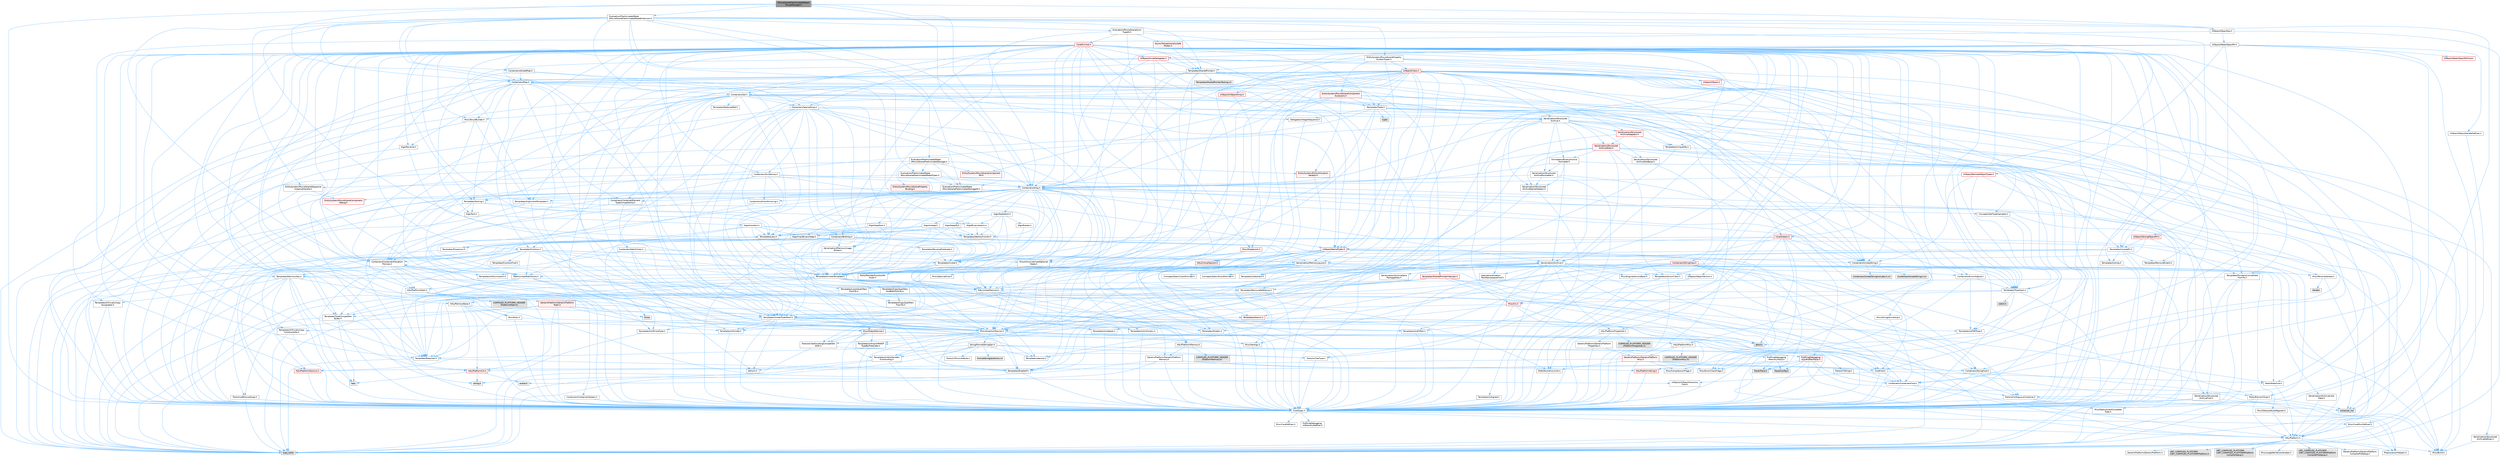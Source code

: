 digraph "MovieScenePreAnimatedObjectGroupManager.h"
{
 // INTERACTIVE_SVG=YES
 // LATEX_PDF_SIZE
  bgcolor="transparent";
  edge [fontname=Helvetica,fontsize=10,labelfontname=Helvetica,labelfontsize=10];
  node [fontname=Helvetica,fontsize=10,shape=box,height=0.2,width=0.4];
  Node1 [id="Node000001",label="MovieScenePreAnimatedObject\lGroupManager.h",height=0.2,width=0.4,color="gray40", fillcolor="grey60", style="filled", fontcolor="black",tooltip=" "];
  Node1 -> Node2 [id="edge1_Node000001_Node000002",color="steelblue1",style="solid",tooltip=" "];
  Node2 [id="Node000002",label="Containers/Array.h",height=0.2,width=0.4,color="grey40", fillcolor="white", style="filled",URL="$df/dd0/Array_8h.html",tooltip=" "];
  Node2 -> Node3 [id="edge2_Node000002_Node000003",color="steelblue1",style="solid",tooltip=" "];
  Node3 [id="Node000003",label="CoreTypes.h",height=0.2,width=0.4,color="grey40", fillcolor="white", style="filled",URL="$dc/dec/CoreTypes_8h.html",tooltip=" "];
  Node3 -> Node4 [id="edge3_Node000003_Node000004",color="steelblue1",style="solid",tooltip=" "];
  Node4 [id="Node000004",label="HAL/Platform.h",height=0.2,width=0.4,color="grey40", fillcolor="white", style="filled",URL="$d9/dd0/Platform_8h.html",tooltip=" "];
  Node4 -> Node5 [id="edge4_Node000004_Node000005",color="steelblue1",style="solid",tooltip=" "];
  Node5 [id="Node000005",label="Misc/Build.h",height=0.2,width=0.4,color="grey40", fillcolor="white", style="filled",URL="$d3/dbb/Build_8h.html",tooltip=" "];
  Node4 -> Node6 [id="edge5_Node000004_Node000006",color="steelblue1",style="solid",tooltip=" "];
  Node6 [id="Node000006",label="Misc/LargeWorldCoordinates.h",height=0.2,width=0.4,color="grey40", fillcolor="white", style="filled",URL="$d2/dcb/LargeWorldCoordinates_8h.html",tooltip=" "];
  Node4 -> Node7 [id="edge6_Node000004_Node000007",color="steelblue1",style="solid",tooltip=" "];
  Node7 [id="Node000007",label="type_traits",height=0.2,width=0.4,color="grey60", fillcolor="#E0E0E0", style="filled",tooltip=" "];
  Node4 -> Node8 [id="edge7_Node000004_Node000008",color="steelblue1",style="solid",tooltip=" "];
  Node8 [id="Node000008",label="PreprocessorHelpers.h",height=0.2,width=0.4,color="grey40", fillcolor="white", style="filled",URL="$db/ddb/PreprocessorHelpers_8h.html",tooltip=" "];
  Node4 -> Node9 [id="edge8_Node000004_Node000009",color="steelblue1",style="solid",tooltip=" "];
  Node9 [id="Node000009",label="UBT_COMPILED_PLATFORM\l/UBT_COMPILED_PLATFORMPlatform\lCompilerPreSetup.h",height=0.2,width=0.4,color="grey60", fillcolor="#E0E0E0", style="filled",tooltip=" "];
  Node4 -> Node10 [id="edge9_Node000004_Node000010",color="steelblue1",style="solid",tooltip=" "];
  Node10 [id="Node000010",label="GenericPlatform/GenericPlatform\lCompilerPreSetup.h",height=0.2,width=0.4,color="grey40", fillcolor="white", style="filled",URL="$d9/dc8/GenericPlatformCompilerPreSetup_8h.html",tooltip=" "];
  Node4 -> Node11 [id="edge10_Node000004_Node000011",color="steelblue1",style="solid",tooltip=" "];
  Node11 [id="Node000011",label="GenericPlatform/GenericPlatform.h",height=0.2,width=0.4,color="grey40", fillcolor="white", style="filled",URL="$d6/d84/GenericPlatform_8h.html",tooltip=" "];
  Node4 -> Node12 [id="edge11_Node000004_Node000012",color="steelblue1",style="solid",tooltip=" "];
  Node12 [id="Node000012",label="UBT_COMPILED_PLATFORM\l/UBT_COMPILED_PLATFORMPlatform.h",height=0.2,width=0.4,color="grey60", fillcolor="#E0E0E0", style="filled",tooltip=" "];
  Node4 -> Node13 [id="edge12_Node000004_Node000013",color="steelblue1",style="solid",tooltip=" "];
  Node13 [id="Node000013",label="UBT_COMPILED_PLATFORM\l/UBT_COMPILED_PLATFORMPlatform\lCompilerSetup.h",height=0.2,width=0.4,color="grey60", fillcolor="#E0E0E0", style="filled",tooltip=" "];
  Node3 -> Node14 [id="edge13_Node000003_Node000014",color="steelblue1",style="solid",tooltip=" "];
  Node14 [id="Node000014",label="ProfilingDebugging\l/UMemoryDefines.h",height=0.2,width=0.4,color="grey40", fillcolor="white", style="filled",URL="$d2/da2/UMemoryDefines_8h.html",tooltip=" "];
  Node3 -> Node15 [id="edge14_Node000003_Node000015",color="steelblue1",style="solid",tooltip=" "];
  Node15 [id="Node000015",label="Misc/CoreMiscDefines.h",height=0.2,width=0.4,color="grey40", fillcolor="white", style="filled",URL="$da/d38/CoreMiscDefines_8h.html",tooltip=" "];
  Node15 -> Node4 [id="edge15_Node000015_Node000004",color="steelblue1",style="solid",tooltip=" "];
  Node15 -> Node8 [id="edge16_Node000015_Node000008",color="steelblue1",style="solid",tooltip=" "];
  Node3 -> Node16 [id="edge17_Node000003_Node000016",color="steelblue1",style="solid",tooltip=" "];
  Node16 [id="Node000016",label="Misc/CoreDefines.h",height=0.2,width=0.4,color="grey40", fillcolor="white", style="filled",URL="$d3/dd2/CoreDefines_8h.html",tooltip=" "];
  Node2 -> Node17 [id="edge18_Node000002_Node000017",color="steelblue1",style="solid",tooltip=" "];
  Node17 [id="Node000017",label="Misc/AssertionMacros.h",height=0.2,width=0.4,color="grey40", fillcolor="white", style="filled",URL="$d0/dfa/AssertionMacros_8h.html",tooltip=" "];
  Node17 -> Node3 [id="edge19_Node000017_Node000003",color="steelblue1",style="solid",tooltip=" "];
  Node17 -> Node4 [id="edge20_Node000017_Node000004",color="steelblue1",style="solid",tooltip=" "];
  Node17 -> Node18 [id="edge21_Node000017_Node000018",color="steelblue1",style="solid",tooltip=" "];
  Node18 [id="Node000018",label="HAL/PlatformMisc.h",height=0.2,width=0.4,color="grey40", fillcolor="white", style="filled",URL="$d0/df5/PlatformMisc_8h.html",tooltip=" "];
  Node18 -> Node3 [id="edge22_Node000018_Node000003",color="steelblue1",style="solid",tooltip=" "];
  Node18 -> Node19 [id="edge23_Node000018_Node000019",color="steelblue1",style="solid",tooltip=" "];
  Node19 [id="Node000019",label="GenericPlatform/GenericPlatform\lMisc.h",height=0.2,width=0.4,color="red", fillcolor="#FFF0F0", style="filled",URL="$db/d9a/GenericPlatformMisc_8h.html",tooltip=" "];
  Node19 -> Node20 [id="edge24_Node000019_Node000020",color="steelblue1",style="solid",tooltip=" "];
  Node20 [id="Node000020",label="Containers/StringFwd.h",height=0.2,width=0.4,color="grey40", fillcolor="white", style="filled",URL="$df/d37/StringFwd_8h.html",tooltip=" "];
  Node20 -> Node3 [id="edge25_Node000020_Node000003",color="steelblue1",style="solid",tooltip=" "];
  Node20 -> Node21 [id="edge26_Node000020_Node000021",color="steelblue1",style="solid",tooltip=" "];
  Node21 [id="Node000021",label="Traits/ElementType.h",height=0.2,width=0.4,color="grey40", fillcolor="white", style="filled",URL="$d5/d4f/ElementType_8h.html",tooltip=" "];
  Node21 -> Node4 [id="edge27_Node000021_Node000004",color="steelblue1",style="solid",tooltip=" "];
  Node21 -> Node22 [id="edge28_Node000021_Node000022",color="steelblue1",style="solid",tooltip=" "];
  Node22 [id="Node000022",label="initializer_list",height=0.2,width=0.4,color="grey60", fillcolor="#E0E0E0", style="filled",tooltip=" "];
  Node21 -> Node7 [id="edge29_Node000021_Node000007",color="steelblue1",style="solid",tooltip=" "];
  Node20 -> Node23 [id="edge30_Node000020_Node000023",color="steelblue1",style="solid",tooltip=" "];
  Node23 [id="Node000023",label="Traits/IsContiguousContainer.h",height=0.2,width=0.4,color="grey40", fillcolor="white", style="filled",URL="$d5/d3c/IsContiguousContainer_8h.html",tooltip=" "];
  Node23 -> Node3 [id="edge31_Node000023_Node000003",color="steelblue1",style="solid",tooltip=" "];
  Node23 -> Node24 [id="edge32_Node000023_Node000024",color="steelblue1",style="solid",tooltip=" "];
  Node24 [id="Node000024",label="Misc/StaticAssertComplete\lType.h",height=0.2,width=0.4,color="grey40", fillcolor="white", style="filled",URL="$d5/d4e/StaticAssertCompleteType_8h.html",tooltip=" "];
  Node23 -> Node22 [id="edge33_Node000023_Node000022",color="steelblue1",style="solid",tooltip=" "];
  Node19 -> Node25 [id="edge34_Node000019_Node000025",color="steelblue1",style="solid",tooltip=" "];
  Node25 [id="Node000025",label="CoreFwd.h",height=0.2,width=0.4,color="grey40", fillcolor="white", style="filled",URL="$d1/d1e/CoreFwd_8h.html",tooltip=" "];
  Node25 -> Node3 [id="edge35_Node000025_Node000003",color="steelblue1",style="solid",tooltip=" "];
  Node25 -> Node26 [id="edge36_Node000025_Node000026",color="steelblue1",style="solid",tooltip=" "];
  Node26 [id="Node000026",label="Containers/ContainersFwd.h",height=0.2,width=0.4,color="grey40", fillcolor="white", style="filled",URL="$d4/d0a/ContainersFwd_8h.html",tooltip=" "];
  Node26 -> Node4 [id="edge37_Node000026_Node000004",color="steelblue1",style="solid",tooltip=" "];
  Node26 -> Node3 [id="edge38_Node000026_Node000003",color="steelblue1",style="solid",tooltip=" "];
  Node26 -> Node23 [id="edge39_Node000026_Node000023",color="steelblue1",style="solid",tooltip=" "];
  Node25 -> Node27 [id="edge40_Node000025_Node000027",color="steelblue1",style="solid",tooltip=" "];
  Node27 [id="Node000027",label="Math/MathFwd.h",height=0.2,width=0.4,color="grey40", fillcolor="white", style="filled",URL="$d2/d10/MathFwd_8h.html",tooltip=" "];
  Node27 -> Node4 [id="edge41_Node000027_Node000004",color="steelblue1",style="solid",tooltip=" "];
  Node25 -> Node28 [id="edge42_Node000025_Node000028",color="steelblue1",style="solid",tooltip=" "];
  Node28 [id="Node000028",label="UObject/UObjectHierarchy\lFwd.h",height=0.2,width=0.4,color="grey40", fillcolor="white", style="filled",URL="$d3/d13/UObjectHierarchyFwd_8h.html",tooltip=" "];
  Node19 -> Node3 [id="edge43_Node000019_Node000003",color="steelblue1",style="solid",tooltip=" "];
  Node19 -> Node30 [id="edge44_Node000019_Node000030",color="steelblue1",style="solid",tooltip=" "];
  Node30 [id="Node000030",label="HAL/PlatformCrt.h",height=0.2,width=0.4,color="red", fillcolor="#FFF0F0", style="filled",URL="$d8/d75/PlatformCrt_8h.html",tooltip=" "];
  Node30 -> Node31 [id="edge45_Node000030_Node000031",color="steelblue1",style="solid",tooltip=" "];
  Node31 [id="Node000031",label="new",height=0.2,width=0.4,color="grey60", fillcolor="#E0E0E0", style="filled",tooltip=" "];
  Node30 -> Node32 [id="edge46_Node000030_Node000032",color="steelblue1",style="solid",tooltip=" "];
  Node32 [id="Node000032",label="wchar.h",height=0.2,width=0.4,color="grey60", fillcolor="#E0E0E0", style="filled",tooltip=" "];
  Node30 -> Node39 [id="edge47_Node000030_Node000039",color="steelblue1",style="solid",tooltip=" "];
  Node39 [id="Node000039",label="string.h",height=0.2,width=0.4,color="grey60", fillcolor="#E0E0E0", style="filled",tooltip=" "];
  Node19 -> Node40 [id="edge48_Node000019_Node000040",color="steelblue1",style="solid",tooltip=" "];
  Node40 [id="Node000040",label="Math/NumericLimits.h",height=0.2,width=0.4,color="grey40", fillcolor="white", style="filled",URL="$df/d1b/NumericLimits_8h.html",tooltip=" "];
  Node40 -> Node3 [id="edge49_Node000040_Node000003",color="steelblue1",style="solid",tooltip=" "];
  Node19 -> Node41 [id="edge50_Node000019_Node000041",color="steelblue1",style="solid",tooltip=" "];
  Node41 [id="Node000041",label="Misc/CompressionFlags.h",height=0.2,width=0.4,color="grey40", fillcolor="white", style="filled",URL="$d9/d76/CompressionFlags_8h.html",tooltip=" "];
  Node19 -> Node42 [id="edge51_Node000019_Node000042",color="steelblue1",style="solid",tooltip=" "];
  Node42 [id="Node000042",label="Misc/EnumClassFlags.h",height=0.2,width=0.4,color="grey40", fillcolor="white", style="filled",URL="$d8/de7/EnumClassFlags_8h.html",tooltip=" "];
  Node18 -> Node45 [id="edge52_Node000018_Node000045",color="steelblue1",style="solid",tooltip=" "];
  Node45 [id="Node000045",label="COMPILED_PLATFORM_HEADER\l(PlatformMisc.h)",height=0.2,width=0.4,color="grey60", fillcolor="#E0E0E0", style="filled",tooltip=" "];
  Node18 -> Node46 [id="edge53_Node000018_Node000046",color="steelblue1",style="solid",tooltip=" "];
  Node46 [id="Node000046",label="ProfilingDebugging\l/CpuProfilerTrace.h",height=0.2,width=0.4,color="red", fillcolor="#FFF0F0", style="filled",URL="$da/dcb/CpuProfilerTrace_8h.html",tooltip=" "];
  Node46 -> Node3 [id="edge54_Node000046_Node000003",color="steelblue1",style="solid",tooltip=" "];
  Node46 -> Node26 [id="edge55_Node000046_Node000026",color="steelblue1",style="solid",tooltip=" "];
  Node46 -> Node47 [id="edge56_Node000046_Node000047",color="steelblue1",style="solid",tooltip=" "];
  Node47 [id="Node000047",label="HAL/PlatformAtomics.h",height=0.2,width=0.4,color="red", fillcolor="#FFF0F0", style="filled",URL="$d3/d36/PlatformAtomics_8h.html",tooltip=" "];
  Node47 -> Node3 [id="edge57_Node000047_Node000003",color="steelblue1",style="solid",tooltip=" "];
  Node46 -> Node8 [id="edge58_Node000046_Node000008",color="steelblue1",style="solid",tooltip=" "];
  Node46 -> Node5 [id="edge59_Node000046_Node000005",color="steelblue1",style="solid",tooltip=" "];
  Node46 -> Node50 [id="edge60_Node000046_Node000050",color="steelblue1",style="solid",tooltip=" "];
  Node50 [id="Node000050",label="Trace/Config.h",height=0.2,width=0.4,color="grey60", fillcolor="#E0E0E0", style="filled",tooltip=" "];
  Node46 -> Node53 [id="edge61_Node000046_Node000053",color="steelblue1",style="solid",tooltip=" "];
  Node53 [id="Node000053",label="Trace/Trace.h",height=0.2,width=0.4,color="grey60", fillcolor="#E0E0E0", style="filled",tooltip=" "];
  Node17 -> Node8 [id="edge62_Node000017_Node000008",color="steelblue1",style="solid",tooltip=" "];
  Node17 -> Node54 [id="edge63_Node000017_Node000054",color="steelblue1",style="solid",tooltip=" "];
  Node54 [id="Node000054",label="Templates/EnableIf.h",height=0.2,width=0.4,color="grey40", fillcolor="white", style="filled",URL="$d7/d60/EnableIf_8h.html",tooltip=" "];
  Node54 -> Node3 [id="edge64_Node000054_Node000003",color="steelblue1",style="solid",tooltip=" "];
  Node17 -> Node55 [id="edge65_Node000017_Node000055",color="steelblue1",style="solid",tooltip=" "];
  Node55 [id="Node000055",label="Templates/IsArrayOrRefOf\lTypeByPredicate.h",height=0.2,width=0.4,color="grey40", fillcolor="white", style="filled",URL="$d6/da1/IsArrayOrRefOfTypeByPredicate_8h.html",tooltip=" "];
  Node55 -> Node3 [id="edge66_Node000055_Node000003",color="steelblue1",style="solid",tooltip=" "];
  Node17 -> Node56 [id="edge67_Node000017_Node000056",color="steelblue1",style="solid",tooltip=" "];
  Node56 [id="Node000056",label="Templates/IsValidVariadic\lFunctionArg.h",height=0.2,width=0.4,color="grey40", fillcolor="white", style="filled",URL="$d0/dc8/IsValidVariadicFunctionArg_8h.html",tooltip=" "];
  Node56 -> Node3 [id="edge68_Node000056_Node000003",color="steelblue1",style="solid",tooltip=" "];
  Node56 -> Node57 [id="edge69_Node000056_Node000057",color="steelblue1",style="solid",tooltip=" "];
  Node57 [id="Node000057",label="IsEnum.h",height=0.2,width=0.4,color="grey40", fillcolor="white", style="filled",URL="$d4/de5/IsEnum_8h.html",tooltip=" "];
  Node56 -> Node7 [id="edge70_Node000056_Node000007",color="steelblue1",style="solid",tooltip=" "];
  Node17 -> Node58 [id="edge71_Node000017_Node000058",color="steelblue1",style="solid",tooltip=" "];
  Node58 [id="Node000058",label="Traits/IsCharEncodingCompatible\lWith.h",height=0.2,width=0.4,color="grey40", fillcolor="white", style="filled",URL="$df/dd1/IsCharEncodingCompatibleWith_8h.html",tooltip=" "];
  Node58 -> Node7 [id="edge72_Node000058_Node000007",color="steelblue1",style="solid",tooltip=" "];
  Node58 -> Node59 [id="edge73_Node000058_Node000059",color="steelblue1",style="solid",tooltip=" "];
  Node59 [id="Node000059",label="Traits/IsCharType.h",height=0.2,width=0.4,color="grey40", fillcolor="white", style="filled",URL="$db/d51/IsCharType_8h.html",tooltip=" "];
  Node59 -> Node3 [id="edge74_Node000059_Node000003",color="steelblue1",style="solid",tooltip=" "];
  Node17 -> Node60 [id="edge75_Node000017_Node000060",color="steelblue1",style="solid",tooltip=" "];
  Node60 [id="Node000060",label="Misc/VarArgs.h",height=0.2,width=0.4,color="grey40", fillcolor="white", style="filled",URL="$d5/d6f/VarArgs_8h.html",tooltip=" "];
  Node60 -> Node3 [id="edge76_Node000060_Node000003",color="steelblue1",style="solid",tooltip=" "];
  Node17 -> Node61 [id="edge77_Node000017_Node000061",color="steelblue1",style="solid",tooltip=" "];
  Node61 [id="Node000061",label="String/FormatStringSan.h",height=0.2,width=0.4,color="grey40", fillcolor="white", style="filled",URL="$d3/d8b/FormatStringSan_8h.html",tooltip=" "];
  Node61 -> Node7 [id="edge78_Node000061_Node000007",color="steelblue1",style="solid",tooltip=" "];
  Node61 -> Node3 [id="edge79_Node000061_Node000003",color="steelblue1",style="solid",tooltip=" "];
  Node61 -> Node62 [id="edge80_Node000061_Node000062",color="steelblue1",style="solid",tooltip=" "];
  Node62 [id="Node000062",label="Templates/Requires.h",height=0.2,width=0.4,color="grey40", fillcolor="white", style="filled",URL="$dc/d96/Requires_8h.html",tooltip=" "];
  Node62 -> Node54 [id="edge81_Node000062_Node000054",color="steelblue1",style="solid",tooltip=" "];
  Node62 -> Node7 [id="edge82_Node000062_Node000007",color="steelblue1",style="solid",tooltip=" "];
  Node61 -> Node63 [id="edge83_Node000061_Node000063",color="steelblue1",style="solid",tooltip=" "];
  Node63 [id="Node000063",label="Templates/Identity.h",height=0.2,width=0.4,color="grey40", fillcolor="white", style="filled",URL="$d0/dd5/Identity_8h.html",tooltip=" "];
  Node61 -> Node56 [id="edge84_Node000061_Node000056",color="steelblue1",style="solid",tooltip=" "];
  Node61 -> Node59 [id="edge85_Node000061_Node000059",color="steelblue1",style="solid",tooltip=" "];
  Node61 -> Node64 [id="edge86_Node000061_Node000064",color="steelblue1",style="solid",tooltip=" "];
  Node64 [id="Node000064",label="Traits/IsTEnumAsByte.h",height=0.2,width=0.4,color="grey40", fillcolor="white", style="filled",URL="$d1/de6/IsTEnumAsByte_8h.html",tooltip=" "];
  Node61 -> Node65 [id="edge87_Node000061_Node000065",color="steelblue1",style="solid",tooltip=" "];
  Node65 [id="Node000065",label="Traits/IsTString.h",height=0.2,width=0.4,color="grey40", fillcolor="white", style="filled",URL="$d0/df8/IsTString_8h.html",tooltip=" "];
  Node65 -> Node26 [id="edge88_Node000065_Node000026",color="steelblue1",style="solid",tooltip=" "];
  Node61 -> Node26 [id="edge89_Node000061_Node000026",color="steelblue1",style="solid",tooltip=" "];
  Node61 -> Node66 [id="edge90_Node000061_Node000066",color="steelblue1",style="solid",tooltip=" "];
  Node66 [id="Node000066",label="FormatStringSanErrors.inl",height=0.2,width=0.4,color="grey60", fillcolor="#E0E0E0", style="filled",tooltip=" "];
  Node17 -> Node67 [id="edge91_Node000017_Node000067",color="steelblue1",style="solid",tooltip=" "];
  Node67 [id="Node000067",label="atomic",height=0.2,width=0.4,color="grey60", fillcolor="#E0E0E0", style="filled",tooltip=" "];
  Node2 -> Node68 [id="edge92_Node000002_Node000068",color="steelblue1",style="solid",tooltip=" "];
  Node68 [id="Node000068",label="Misc/IntrusiveUnsetOptional\lState.h",height=0.2,width=0.4,color="grey40", fillcolor="white", style="filled",URL="$d2/d0a/IntrusiveUnsetOptionalState_8h.html",tooltip=" "];
  Node68 -> Node69 [id="edge93_Node000068_Node000069",color="steelblue1",style="solid",tooltip=" "];
  Node69 [id="Node000069",label="Misc/OptionalFwd.h",height=0.2,width=0.4,color="grey40", fillcolor="white", style="filled",URL="$dc/d50/OptionalFwd_8h.html",tooltip=" "];
  Node2 -> Node70 [id="edge94_Node000002_Node000070",color="steelblue1",style="solid",tooltip=" "];
  Node70 [id="Node000070",label="Misc/ReverseIterate.h",height=0.2,width=0.4,color="grey40", fillcolor="white", style="filled",URL="$db/de3/ReverseIterate_8h.html",tooltip=" "];
  Node70 -> Node4 [id="edge95_Node000070_Node000004",color="steelblue1",style="solid",tooltip=" "];
  Node70 -> Node71 [id="edge96_Node000070_Node000071",color="steelblue1",style="solid",tooltip=" "];
  Node71 [id="Node000071",label="iterator",height=0.2,width=0.4,color="grey60", fillcolor="#E0E0E0", style="filled",tooltip=" "];
  Node2 -> Node72 [id="edge97_Node000002_Node000072",color="steelblue1",style="solid",tooltip=" "];
  Node72 [id="Node000072",label="HAL/UnrealMemory.h",height=0.2,width=0.4,color="grey40", fillcolor="white", style="filled",URL="$d9/d96/UnrealMemory_8h.html",tooltip=" "];
  Node72 -> Node3 [id="edge98_Node000072_Node000003",color="steelblue1",style="solid",tooltip=" "];
  Node72 -> Node73 [id="edge99_Node000072_Node000073",color="steelblue1",style="solid",tooltip=" "];
  Node73 [id="Node000073",label="GenericPlatform/GenericPlatform\lMemory.h",height=0.2,width=0.4,color="grey40", fillcolor="white", style="filled",URL="$dd/d22/GenericPlatformMemory_8h.html",tooltip=" "];
  Node73 -> Node25 [id="edge100_Node000073_Node000025",color="steelblue1",style="solid",tooltip=" "];
  Node73 -> Node3 [id="edge101_Node000073_Node000003",color="steelblue1",style="solid",tooltip=" "];
  Node73 -> Node74 [id="edge102_Node000073_Node000074",color="steelblue1",style="solid",tooltip=" "];
  Node74 [id="Node000074",label="HAL/PlatformString.h",height=0.2,width=0.4,color="red", fillcolor="#FFF0F0", style="filled",URL="$db/db5/PlatformString_8h.html",tooltip=" "];
  Node74 -> Node3 [id="edge103_Node000074_Node000003",color="steelblue1",style="solid",tooltip=" "];
  Node73 -> Node39 [id="edge104_Node000073_Node000039",color="steelblue1",style="solid",tooltip=" "];
  Node73 -> Node32 [id="edge105_Node000073_Node000032",color="steelblue1",style="solid",tooltip=" "];
  Node72 -> Node76 [id="edge106_Node000072_Node000076",color="steelblue1",style="solid",tooltip=" "];
  Node76 [id="Node000076",label="HAL/MemoryBase.h",height=0.2,width=0.4,color="grey40", fillcolor="white", style="filled",URL="$d6/d9f/MemoryBase_8h.html",tooltip=" "];
  Node76 -> Node3 [id="edge107_Node000076_Node000003",color="steelblue1",style="solid",tooltip=" "];
  Node76 -> Node47 [id="edge108_Node000076_Node000047",color="steelblue1",style="solid",tooltip=" "];
  Node76 -> Node30 [id="edge109_Node000076_Node000030",color="steelblue1",style="solid",tooltip=" "];
  Node76 -> Node77 [id="edge110_Node000076_Node000077",color="steelblue1",style="solid",tooltip=" "];
  Node77 [id="Node000077",label="Misc/Exec.h",height=0.2,width=0.4,color="grey40", fillcolor="white", style="filled",URL="$de/ddb/Exec_8h.html",tooltip=" "];
  Node77 -> Node3 [id="edge111_Node000077_Node000003",color="steelblue1",style="solid",tooltip=" "];
  Node77 -> Node17 [id="edge112_Node000077_Node000017",color="steelblue1",style="solid",tooltip=" "];
  Node76 -> Node78 [id="edge113_Node000076_Node000078",color="steelblue1",style="solid",tooltip=" "];
  Node78 [id="Node000078",label="Misc/OutputDevice.h",height=0.2,width=0.4,color="red", fillcolor="#FFF0F0", style="filled",URL="$d7/d32/OutputDevice_8h.html",tooltip=" "];
  Node78 -> Node25 [id="edge114_Node000078_Node000025",color="steelblue1",style="solid",tooltip=" "];
  Node78 -> Node3 [id="edge115_Node000078_Node000003",color="steelblue1",style="solid",tooltip=" "];
  Node78 -> Node60 [id="edge116_Node000078_Node000060",color="steelblue1",style="solid",tooltip=" "];
  Node78 -> Node55 [id="edge117_Node000078_Node000055",color="steelblue1",style="solid",tooltip=" "];
  Node78 -> Node56 [id="edge118_Node000078_Node000056",color="steelblue1",style="solid",tooltip=" "];
  Node78 -> Node58 [id="edge119_Node000078_Node000058",color="steelblue1",style="solid",tooltip=" "];
  Node76 -> Node80 [id="edge120_Node000076_Node000080",color="steelblue1",style="solid",tooltip=" "];
  Node80 [id="Node000080",label="Templates/Atomic.h",height=0.2,width=0.4,color="red", fillcolor="#FFF0F0", style="filled",URL="$d3/d91/Atomic_8h.html",tooltip=" "];
  Node80 -> Node83 [id="edge121_Node000080_Node000083",color="steelblue1",style="solid",tooltip=" "];
  Node83 [id="Node000083",label="Templates/IsIntegral.h",height=0.2,width=0.4,color="grey40", fillcolor="white", style="filled",URL="$da/d64/IsIntegral_8h.html",tooltip=" "];
  Node83 -> Node3 [id="edge122_Node000083_Node000003",color="steelblue1",style="solid",tooltip=" "];
  Node80 -> Node67 [id="edge123_Node000080_Node000067",color="steelblue1",style="solid",tooltip=" "];
  Node72 -> Node89 [id="edge124_Node000072_Node000089",color="steelblue1",style="solid",tooltip=" "];
  Node89 [id="Node000089",label="HAL/PlatformMemory.h",height=0.2,width=0.4,color="grey40", fillcolor="white", style="filled",URL="$de/d68/PlatformMemory_8h.html",tooltip=" "];
  Node89 -> Node3 [id="edge125_Node000089_Node000003",color="steelblue1",style="solid",tooltip=" "];
  Node89 -> Node73 [id="edge126_Node000089_Node000073",color="steelblue1",style="solid",tooltip=" "];
  Node89 -> Node90 [id="edge127_Node000089_Node000090",color="steelblue1",style="solid",tooltip=" "];
  Node90 [id="Node000090",label="COMPILED_PLATFORM_HEADER\l(PlatformMemory.h)",height=0.2,width=0.4,color="grey60", fillcolor="#E0E0E0", style="filled",tooltip=" "];
  Node72 -> Node91 [id="edge128_Node000072_Node000091",color="steelblue1",style="solid",tooltip=" "];
  Node91 [id="Node000091",label="ProfilingDebugging\l/MemoryTrace.h",height=0.2,width=0.4,color="grey40", fillcolor="white", style="filled",URL="$da/dd7/MemoryTrace_8h.html",tooltip=" "];
  Node91 -> Node4 [id="edge129_Node000091_Node000004",color="steelblue1",style="solid",tooltip=" "];
  Node91 -> Node42 [id="edge130_Node000091_Node000042",color="steelblue1",style="solid",tooltip=" "];
  Node91 -> Node50 [id="edge131_Node000091_Node000050",color="steelblue1",style="solid",tooltip=" "];
  Node91 -> Node53 [id="edge132_Node000091_Node000053",color="steelblue1",style="solid",tooltip=" "];
  Node72 -> Node92 [id="edge133_Node000072_Node000092",color="steelblue1",style="solid",tooltip=" "];
  Node92 [id="Node000092",label="Templates/IsPointer.h",height=0.2,width=0.4,color="grey40", fillcolor="white", style="filled",URL="$d7/d05/IsPointer_8h.html",tooltip=" "];
  Node92 -> Node3 [id="edge134_Node000092_Node000003",color="steelblue1",style="solid",tooltip=" "];
  Node2 -> Node93 [id="edge135_Node000002_Node000093",color="steelblue1",style="solid",tooltip=" "];
  Node93 [id="Node000093",label="Templates/UnrealTypeTraits.h",height=0.2,width=0.4,color="grey40", fillcolor="white", style="filled",URL="$d2/d2d/UnrealTypeTraits_8h.html",tooltip=" "];
  Node93 -> Node3 [id="edge136_Node000093_Node000003",color="steelblue1",style="solid",tooltip=" "];
  Node93 -> Node92 [id="edge137_Node000093_Node000092",color="steelblue1",style="solid",tooltip=" "];
  Node93 -> Node17 [id="edge138_Node000093_Node000017",color="steelblue1",style="solid",tooltip=" "];
  Node93 -> Node85 [id="edge139_Node000093_Node000085",color="steelblue1",style="solid",tooltip=" "];
  Node85 [id="Node000085",label="Templates/AndOrNot.h",height=0.2,width=0.4,color="grey40", fillcolor="white", style="filled",URL="$db/d0a/AndOrNot_8h.html",tooltip=" "];
  Node85 -> Node3 [id="edge140_Node000085_Node000003",color="steelblue1",style="solid",tooltip=" "];
  Node93 -> Node54 [id="edge141_Node000093_Node000054",color="steelblue1",style="solid",tooltip=" "];
  Node93 -> Node94 [id="edge142_Node000093_Node000094",color="steelblue1",style="solid",tooltip=" "];
  Node94 [id="Node000094",label="Templates/IsArithmetic.h",height=0.2,width=0.4,color="grey40", fillcolor="white", style="filled",URL="$d2/d5d/IsArithmetic_8h.html",tooltip=" "];
  Node94 -> Node3 [id="edge143_Node000094_Node000003",color="steelblue1",style="solid",tooltip=" "];
  Node93 -> Node57 [id="edge144_Node000093_Node000057",color="steelblue1",style="solid",tooltip=" "];
  Node93 -> Node95 [id="edge145_Node000093_Node000095",color="steelblue1",style="solid",tooltip=" "];
  Node95 [id="Node000095",label="Templates/Models.h",height=0.2,width=0.4,color="grey40", fillcolor="white", style="filled",URL="$d3/d0c/Models_8h.html",tooltip=" "];
  Node95 -> Node63 [id="edge146_Node000095_Node000063",color="steelblue1",style="solid",tooltip=" "];
  Node93 -> Node96 [id="edge147_Node000093_Node000096",color="steelblue1",style="solid",tooltip=" "];
  Node96 [id="Node000096",label="Templates/IsPODType.h",height=0.2,width=0.4,color="grey40", fillcolor="white", style="filled",URL="$d7/db1/IsPODType_8h.html",tooltip=" "];
  Node96 -> Node3 [id="edge148_Node000096_Node000003",color="steelblue1",style="solid",tooltip=" "];
  Node93 -> Node97 [id="edge149_Node000093_Node000097",color="steelblue1",style="solid",tooltip=" "];
  Node97 [id="Node000097",label="Templates/IsUECoreType.h",height=0.2,width=0.4,color="grey40", fillcolor="white", style="filled",URL="$d1/db8/IsUECoreType_8h.html",tooltip=" "];
  Node97 -> Node3 [id="edge150_Node000097_Node000003",color="steelblue1",style="solid",tooltip=" "];
  Node97 -> Node7 [id="edge151_Node000097_Node000007",color="steelblue1",style="solid",tooltip=" "];
  Node93 -> Node86 [id="edge152_Node000093_Node000086",color="steelblue1",style="solid",tooltip=" "];
  Node86 [id="Node000086",label="Templates/IsTriviallyCopy\lConstructible.h",height=0.2,width=0.4,color="grey40", fillcolor="white", style="filled",URL="$d3/d78/IsTriviallyCopyConstructible_8h.html",tooltip=" "];
  Node86 -> Node3 [id="edge153_Node000086_Node000003",color="steelblue1",style="solid",tooltip=" "];
  Node86 -> Node7 [id="edge154_Node000086_Node000007",color="steelblue1",style="solid",tooltip=" "];
  Node2 -> Node98 [id="edge155_Node000002_Node000098",color="steelblue1",style="solid",tooltip=" "];
  Node98 [id="Node000098",label="Templates/UnrealTemplate.h",height=0.2,width=0.4,color="grey40", fillcolor="white", style="filled",URL="$d4/d24/UnrealTemplate_8h.html",tooltip=" "];
  Node98 -> Node3 [id="edge156_Node000098_Node000003",color="steelblue1",style="solid",tooltip=" "];
  Node98 -> Node92 [id="edge157_Node000098_Node000092",color="steelblue1",style="solid",tooltip=" "];
  Node98 -> Node72 [id="edge158_Node000098_Node000072",color="steelblue1",style="solid",tooltip=" "];
  Node98 -> Node99 [id="edge159_Node000098_Node000099",color="steelblue1",style="solid",tooltip=" "];
  Node99 [id="Node000099",label="Templates/CopyQualifiers\lAndRefsFromTo.h",height=0.2,width=0.4,color="grey40", fillcolor="white", style="filled",URL="$d3/db3/CopyQualifiersAndRefsFromTo_8h.html",tooltip=" "];
  Node99 -> Node100 [id="edge160_Node000099_Node000100",color="steelblue1",style="solid",tooltip=" "];
  Node100 [id="Node000100",label="Templates/CopyQualifiers\lFromTo.h",height=0.2,width=0.4,color="grey40", fillcolor="white", style="filled",URL="$d5/db4/CopyQualifiersFromTo_8h.html",tooltip=" "];
  Node98 -> Node93 [id="edge161_Node000098_Node000093",color="steelblue1",style="solid",tooltip=" "];
  Node98 -> Node101 [id="edge162_Node000098_Node000101",color="steelblue1",style="solid",tooltip=" "];
  Node101 [id="Node000101",label="Templates/RemoveReference.h",height=0.2,width=0.4,color="grey40", fillcolor="white", style="filled",URL="$da/dbe/RemoveReference_8h.html",tooltip=" "];
  Node101 -> Node3 [id="edge163_Node000101_Node000003",color="steelblue1",style="solid",tooltip=" "];
  Node98 -> Node62 [id="edge164_Node000098_Node000062",color="steelblue1",style="solid",tooltip=" "];
  Node98 -> Node102 [id="edge165_Node000098_Node000102",color="steelblue1",style="solid",tooltip=" "];
  Node102 [id="Node000102",label="Templates/TypeCompatible\lBytes.h",height=0.2,width=0.4,color="grey40", fillcolor="white", style="filled",URL="$df/d0a/TypeCompatibleBytes_8h.html",tooltip=" "];
  Node102 -> Node3 [id="edge166_Node000102_Node000003",color="steelblue1",style="solid",tooltip=" "];
  Node102 -> Node39 [id="edge167_Node000102_Node000039",color="steelblue1",style="solid",tooltip=" "];
  Node102 -> Node31 [id="edge168_Node000102_Node000031",color="steelblue1",style="solid",tooltip=" "];
  Node102 -> Node7 [id="edge169_Node000102_Node000007",color="steelblue1",style="solid",tooltip=" "];
  Node98 -> Node63 [id="edge170_Node000098_Node000063",color="steelblue1",style="solid",tooltip=" "];
  Node98 -> Node23 [id="edge171_Node000098_Node000023",color="steelblue1",style="solid",tooltip=" "];
  Node98 -> Node103 [id="edge172_Node000098_Node000103",color="steelblue1",style="solid",tooltip=" "];
  Node103 [id="Node000103",label="Traits/UseBitwiseSwap.h",height=0.2,width=0.4,color="grey40", fillcolor="white", style="filled",URL="$db/df3/UseBitwiseSwap_8h.html",tooltip=" "];
  Node103 -> Node3 [id="edge173_Node000103_Node000003",color="steelblue1",style="solid",tooltip=" "];
  Node103 -> Node7 [id="edge174_Node000103_Node000007",color="steelblue1",style="solid",tooltip=" "];
  Node98 -> Node7 [id="edge175_Node000098_Node000007",color="steelblue1",style="solid",tooltip=" "];
  Node2 -> Node104 [id="edge176_Node000002_Node000104",color="steelblue1",style="solid",tooltip=" "];
  Node104 [id="Node000104",label="Containers/AllowShrinking.h",height=0.2,width=0.4,color="grey40", fillcolor="white", style="filled",URL="$d7/d1a/AllowShrinking_8h.html",tooltip=" "];
  Node104 -> Node3 [id="edge177_Node000104_Node000003",color="steelblue1",style="solid",tooltip=" "];
  Node2 -> Node105 [id="edge178_Node000002_Node000105",color="steelblue1",style="solid",tooltip=" "];
  Node105 [id="Node000105",label="Containers/ContainerAllocation\lPolicies.h",height=0.2,width=0.4,color="grey40", fillcolor="white", style="filled",URL="$d7/dff/ContainerAllocationPolicies_8h.html",tooltip=" "];
  Node105 -> Node3 [id="edge179_Node000105_Node000003",color="steelblue1",style="solid",tooltip=" "];
  Node105 -> Node106 [id="edge180_Node000105_Node000106",color="steelblue1",style="solid",tooltip=" "];
  Node106 [id="Node000106",label="Containers/ContainerHelpers.h",height=0.2,width=0.4,color="grey40", fillcolor="white", style="filled",URL="$d7/d33/ContainerHelpers_8h.html",tooltip=" "];
  Node106 -> Node3 [id="edge181_Node000106_Node000003",color="steelblue1",style="solid",tooltip=" "];
  Node105 -> Node105 [id="edge182_Node000105_Node000105",color="steelblue1",style="solid",tooltip=" "];
  Node105 -> Node107 [id="edge183_Node000105_Node000107",color="steelblue1",style="solid",tooltip=" "];
  Node107 [id="Node000107",label="HAL/PlatformMath.h",height=0.2,width=0.4,color="grey40", fillcolor="white", style="filled",URL="$dc/d53/PlatformMath_8h.html",tooltip=" "];
  Node107 -> Node3 [id="edge184_Node000107_Node000003",color="steelblue1",style="solid",tooltip=" "];
  Node107 -> Node108 [id="edge185_Node000107_Node000108",color="steelblue1",style="solid",tooltip=" "];
  Node108 [id="Node000108",label="GenericPlatform/GenericPlatform\lMath.h",height=0.2,width=0.4,color="red", fillcolor="#FFF0F0", style="filled",URL="$d5/d79/GenericPlatformMath_8h.html",tooltip=" "];
  Node108 -> Node3 [id="edge186_Node000108_Node000003",color="steelblue1",style="solid",tooltip=" "];
  Node108 -> Node26 [id="edge187_Node000108_Node000026",color="steelblue1",style="solid",tooltip=" "];
  Node108 -> Node30 [id="edge188_Node000108_Node000030",color="steelblue1",style="solid",tooltip=" "];
  Node108 -> Node85 [id="edge189_Node000108_Node000085",color="steelblue1",style="solid",tooltip=" "];
  Node108 -> Node93 [id="edge190_Node000108_Node000093",color="steelblue1",style="solid",tooltip=" "];
  Node108 -> Node62 [id="edge191_Node000108_Node000062",color="steelblue1",style="solid",tooltip=" "];
  Node108 -> Node102 [id="edge192_Node000108_Node000102",color="steelblue1",style="solid",tooltip=" "];
  Node108 -> Node113 [id="edge193_Node000108_Node000113",color="steelblue1",style="solid",tooltip=" "];
  Node113 [id="Node000113",label="limits",height=0.2,width=0.4,color="grey60", fillcolor="#E0E0E0", style="filled",tooltip=" "];
  Node108 -> Node7 [id="edge194_Node000108_Node000007",color="steelblue1",style="solid",tooltip=" "];
  Node107 -> Node114 [id="edge195_Node000107_Node000114",color="steelblue1",style="solid",tooltip=" "];
  Node114 [id="Node000114",label="COMPILED_PLATFORM_HEADER\l(PlatformMath.h)",height=0.2,width=0.4,color="grey60", fillcolor="#E0E0E0", style="filled",tooltip=" "];
  Node105 -> Node72 [id="edge196_Node000105_Node000072",color="steelblue1",style="solid",tooltip=" "];
  Node105 -> Node40 [id="edge197_Node000105_Node000040",color="steelblue1",style="solid",tooltip=" "];
  Node105 -> Node17 [id="edge198_Node000105_Node000017",color="steelblue1",style="solid",tooltip=" "];
  Node105 -> Node115 [id="edge199_Node000105_Node000115",color="steelblue1",style="solid",tooltip=" "];
  Node115 [id="Node000115",label="Templates/IsPolymorphic.h",height=0.2,width=0.4,color="grey40", fillcolor="white", style="filled",URL="$dc/d20/IsPolymorphic_8h.html",tooltip=" "];
  Node105 -> Node116 [id="edge200_Node000105_Node000116",color="steelblue1",style="solid",tooltip=" "];
  Node116 [id="Node000116",label="Templates/MemoryOps.h",height=0.2,width=0.4,color="grey40", fillcolor="white", style="filled",URL="$db/dea/MemoryOps_8h.html",tooltip=" "];
  Node116 -> Node3 [id="edge201_Node000116_Node000003",color="steelblue1",style="solid",tooltip=" "];
  Node116 -> Node72 [id="edge202_Node000116_Node000072",color="steelblue1",style="solid",tooltip=" "];
  Node116 -> Node87 [id="edge203_Node000116_Node000087",color="steelblue1",style="solid",tooltip=" "];
  Node87 [id="Node000087",label="Templates/IsTriviallyCopy\lAssignable.h",height=0.2,width=0.4,color="grey40", fillcolor="white", style="filled",URL="$d2/df2/IsTriviallyCopyAssignable_8h.html",tooltip=" "];
  Node87 -> Node3 [id="edge204_Node000087_Node000003",color="steelblue1",style="solid",tooltip=" "];
  Node87 -> Node7 [id="edge205_Node000087_Node000007",color="steelblue1",style="solid",tooltip=" "];
  Node116 -> Node86 [id="edge206_Node000116_Node000086",color="steelblue1",style="solid",tooltip=" "];
  Node116 -> Node62 [id="edge207_Node000116_Node000062",color="steelblue1",style="solid",tooltip=" "];
  Node116 -> Node93 [id="edge208_Node000116_Node000093",color="steelblue1",style="solid",tooltip=" "];
  Node116 -> Node103 [id="edge209_Node000116_Node000103",color="steelblue1",style="solid",tooltip=" "];
  Node116 -> Node31 [id="edge210_Node000116_Node000031",color="steelblue1",style="solid",tooltip=" "];
  Node116 -> Node7 [id="edge211_Node000116_Node000007",color="steelblue1",style="solid",tooltip=" "];
  Node105 -> Node102 [id="edge212_Node000105_Node000102",color="steelblue1",style="solid",tooltip=" "];
  Node105 -> Node7 [id="edge213_Node000105_Node000007",color="steelblue1",style="solid",tooltip=" "];
  Node2 -> Node117 [id="edge214_Node000002_Node000117",color="steelblue1",style="solid",tooltip=" "];
  Node117 [id="Node000117",label="Containers/ContainerElement\lTypeCompatibility.h",height=0.2,width=0.4,color="grey40", fillcolor="white", style="filled",URL="$df/ddf/ContainerElementTypeCompatibility_8h.html",tooltip=" "];
  Node117 -> Node3 [id="edge215_Node000117_Node000003",color="steelblue1",style="solid",tooltip=" "];
  Node117 -> Node93 [id="edge216_Node000117_Node000093",color="steelblue1",style="solid",tooltip=" "];
  Node2 -> Node118 [id="edge217_Node000002_Node000118",color="steelblue1",style="solid",tooltip=" "];
  Node118 [id="Node000118",label="Serialization/Archive.h",height=0.2,width=0.4,color="grey40", fillcolor="white", style="filled",URL="$d7/d3b/Archive_8h.html",tooltip=" "];
  Node118 -> Node25 [id="edge218_Node000118_Node000025",color="steelblue1",style="solid",tooltip=" "];
  Node118 -> Node3 [id="edge219_Node000118_Node000003",color="steelblue1",style="solid",tooltip=" "];
  Node118 -> Node119 [id="edge220_Node000118_Node000119",color="steelblue1",style="solid",tooltip=" "];
  Node119 [id="Node000119",label="HAL/PlatformProperties.h",height=0.2,width=0.4,color="grey40", fillcolor="white", style="filled",URL="$d9/db0/PlatformProperties_8h.html",tooltip=" "];
  Node119 -> Node3 [id="edge221_Node000119_Node000003",color="steelblue1",style="solid",tooltip=" "];
  Node119 -> Node120 [id="edge222_Node000119_Node000120",color="steelblue1",style="solid",tooltip=" "];
  Node120 [id="Node000120",label="GenericPlatform/GenericPlatform\lProperties.h",height=0.2,width=0.4,color="grey40", fillcolor="white", style="filled",URL="$d2/dcd/GenericPlatformProperties_8h.html",tooltip=" "];
  Node120 -> Node3 [id="edge223_Node000120_Node000003",color="steelblue1",style="solid",tooltip=" "];
  Node120 -> Node19 [id="edge224_Node000120_Node000019",color="steelblue1",style="solid",tooltip=" "];
  Node119 -> Node121 [id="edge225_Node000119_Node000121",color="steelblue1",style="solid",tooltip=" "];
  Node121 [id="Node000121",label="COMPILED_PLATFORM_HEADER\l(PlatformProperties.h)",height=0.2,width=0.4,color="grey60", fillcolor="#E0E0E0", style="filled",tooltip=" "];
  Node118 -> Node122 [id="edge226_Node000118_Node000122",color="steelblue1",style="solid",tooltip=" "];
  Node122 [id="Node000122",label="Internationalization\l/TextNamespaceFwd.h",height=0.2,width=0.4,color="grey40", fillcolor="white", style="filled",URL="$d8/d97/TextNamespaceFwd_8h.html",tooltip=" "];
  Node122 -> Node3 [id="edge227_Node000122_Node000003",color="steelblue1",style="solid",tooltip=" "];
  Node118 -> Node27 [id="edge228_Node000118_Node000027",color="steelblue1",style="solid",tooltip=" "];
  Node118 -> Node17 [id="edge229_Node000118_Node000017",color="steelblue1",style="solid",tooltip=" "];
  Node118 -> Node5 [id="edge230_Node000118_Node000005",color="steelblue1",style="solid",tooltip=" "];
  Node118 -> Node41 [id="edge231_Node000118_Node000041",color="steelblue1",style="solid",tooltip=" "];
  Node118 -> Node123 [id="edge232_Node000118_Node000123",color="steelblue1",style="solid",tooltip=" "];
  Node123 [id="Node000123",label="Misc/EngineVersionBase.h",height=0.2,width=0.4,color="grey40", fillcolor="white", style="filled",URL="$d5/d2b/EngineVersionBase_8h.html",tooltip=" "];
  Node123 -> Node3 [id="edge233_Node000123_Node000003",color="steelblue1",style="solid",tooltip=" "];
  Node118 -> Node60 [id="edge234_Node000118_Node000060",color="steelblue1",style="solid",tooltip=" "];
  Node118 -> Node124 [id="edge235_Node000118_Node000124",color="steelblue1",style="solid",tooltip=" "];
  Node124 [id="Node000124",label="Serialization/ArchiveCook\lData.h",height=0.2,width=0.4,color="grey40", fillcolor="white", style="filled",URL="$dc/db6/ArchiveCookData_8h.html",tooltip=" "];
  Node124 -> Node4 [id="edge236_Node000124_Node000004",color="steelblue1",style="solid",tooltip=" "];
  Node118 -> Node125 [id="edge237_Node000118_Node000125",color="steelblue1",style="solid",tooltip=" "];
  Node125 [id="Node000125",label="Serialization/ArchiveSave\lPackageData.h",height=0.2,width=0.4,color="grey40", fillcolor="white", style="filled",URL="$d1/d37/ArchiveSavePackageData_8h.html",tooltip=" "];
  Node118 -> Node54 [id="edge238_Node000118_Node000054",color="steelblue1",style="solid",tooltip=" "];
  Node118 -> Node55 [id="edge239_Node000118_Node000055",color="steelblue1",style="solid",tooltip=" "];
  Node118 -> Node126 [id="edge240_Node000118_Node000126",color="steelblue1",style="solid",tooltip=" "];
  Node126 [id="Node000126",label="Templates/IsEnumClass.h",height=0.2,width=0.4,color="grey40", fillcolor="white", style="filled",URL="$d7/d15/IsEnumClass_8h.html",tooltip=" "];
  Node126 -> Node3 [id="edge241_Node000126_Node000003",color="steelblue1",style="solid",tooltip=" "];
  Node126 -> Node85 [id="edge242_Node000126_Node000085",color="steelblue1",style="solid",tooltip=" "];
  Node118 -> Node112 [id="edge243_Node000118_Node000112",color="steelblue1",style="solid",tooltip=" "];
  Node112 [id="Node000112",label="Templates/IsSigned.h",height=0.2,width=0.4,color="grey40", fillcolor="white", style="filled",URL="$d8/dd8/IsSigned_8h.html",tooltip=" "];
  Node112 -> Node3 [id="edge244_Node000112_Node000003",color="steelblue1",style="solid",tooltip=" "];
  Node118 -> Node56 [id="edge245_Node000118_Node000056",color="steelblue1",style="solid",tooltip=" "];
  Node118 -> Node98 [id="edge246_Node000118_Node000098",color="steelblue1",style="solid",tooltip=" "];
  Node118 -> Node58 [id="edge247_Node000118_Node000058",color="steelblue1",style="solid",tooltip=" "];
  Node118 -> Node127 [id="edge248_Node000118_Node000127",color="steelblue1",style="solid",tooltip=" "];
  Node127 [id="Node000127",label="UObject/ObjectVersion.h",height=0.2,width=0.4,color="grey40", fillcolor="white", style="filled",URL="$da/d63/ObjectVersion_8h.html",tooltip=" "];
  Node127 -> Node3 [id="edge249_Node000127_Node000003",color="steelblue1",style="solid",tooltip=" "];
  Node2 -> Node128 [id="edge250_Node000002_Node000128",color="steelblue1",style="solid",tooltip=" "];
  Node128 [id="Node000128",label="Serialization/MemoryImage\lWriter.h",height=0.2,width=0.4,color="grey40", fillcolor="white", style="filled",URL="$d0/d08/MemoryImageWriter_8h.html",tooltip=" "];
  Node128 -> Node3 [id="edge251_Node000128_Node000003",color="steelblue1",style="solid",tooltip=" "];
  Node128 -> Node129 [id="edge252_Node000128_Node000129",color="steelblue1",style="solid",tooltip=" "];
  Node129 [id="Node000129",label="Serialization/MemoryLayout.h",height=0.2,width=0.4,color="grey40", fillcolor="white", style="filled",URL="$d7/d66/MemoryLayout_8h.html",tooltip=" "];
  Node129 -> Node130 [id="edge253_Node000129_Node000130",color="steelblue1",style="solid",tooltip=" "];
  Node130 [id="Node000130",label="Concepts/StaticClassProvider.h",height=0.2,width=0.4,color="grey40", fillcolor="white", style="filled",URL="$dd/d83/StaticClassProvider_8h.html",tooltip=" "];
  Node129 -> Node131 [id="edge254_Node000129_Node000131",color="steelblue1",style="solid",tooltip=" "];
  Node131 [id="Node000131",label="Concepts/StaticStructProvider.h",height=0.2,width=0.4,color="grey40", fillcolor="white", style="filled",URL="$d5/d77/StaticStructProvider_8h.html",tooltip=" "];
  Node129 -> Node132 [id="edge255_Node000129_Node000132",color="steelblue1",style="solid",tooltip=" "];
  Node132 [id="Node000132",label="Containers/EnumAsByte.h",height=0.2,width=0.4,color="grey40", fillcolor="white", style="filled",URL="$d6/d9a/EnumAsByte_8h.html",tooltip=" "];
  Node132 -> Node3 [id="edge256_Node000132_Node000003",color="steelblue1",style="solid",tooltip=" "];
  Node132 -> Node96 [id="edge257_Node000132_Node000096",color="steelblue1",style="solid",tooltip=" "];
  Node132 -> Node133 [id="edge258_Node000132_Node000133",color="steelblue1",style="solid",tooltip=" "];
  Node133 [id="Node000133",label="Templates/TypeHash.h",height=0.2,width=0.4,color="grey40", fillcolor="white", style="filled",URL="$d1/d62/TypeHash_8h.html",tooltip=" "];
  Node133 -> Node3 [id="edge259_Node000133_Node000003",color="steelblue1",style="solid",tooltip=" "];
  Node133 -> Node62 [id="edge260_Node000133_Node000062",color="steelblue1",style="solid",tooltip=" "];
  Node133 -> Node134 [id="edge261_Node000133_Node000134",color="steelblue1",style="solid",tooltip=" "];
  Node134 [id="Node000134",label="Misc/Crc.h",height=0.2,width=0.4,color="red", fillcolor="#FFF0F0", style="filled",URL="$d4/dd2/Crc_8h.html",tooltip=" "];
  Node134 -> Node3 [id="edge262_Node000134_Node000003",color="steelblue1",style="solid",tooltip=" "];
  Node134 -> Node74 [id="edge263_Node000134_Node000074",color="steelblue1",style="solid",tooltip=" "];
  Node134 -> Node17 [id="edge264_Node000134_Node000017",color="steelblue1",style="solid",tooltip=" "];
  Node134 -> Node93 [id="edge265_Node000134_Node000093",color="steelblue1",style="solid",tooltip=" "];
  Node134 -> Node59 [id="edge266_Node000134_Node000059",color="steelblue1",style="solid",tooltip=" "];
  Node133 -> Node139 [id="edge267_Node000133_Node000139",color="steelblue1",style="solid",tooltip=" "];
  Node139 [id="Node000139",label="stdint.h",height=0.2,width=0.4,color="grey60", fillcolor="#E0E0E0", style="filled",tooltip=" "];
  Node133 -> Node7 [id="edge268_Node000133_Node000007",color="steelblue1",style="solid",tooltip=" "];
  Node129 -> Node20 [id="edge269_Node000129_Node000020",color="steelblue1",style="solid",tooltip=" "];
  Node129 -> Node72 [id="edge270_Node000129_Node000072",color="steelblue1",style="solid",tooltip=" "];
  Node129 -> Node140 [id="edge271_Node000129_Node000140",color="steelblue1",style="solid",tooltip=" "];
  Node140 [id="Node000140",label="Misc/DelayedAutoRegister.h",height=0.2,width=0.4,color="grey40", fillcolor="white", style="filled",URL="$d1/dda/DelayedAutoRegister_8h.html",tooltip=" "];
  Node140 -> Node4 [id="edge272_Node000140_Node000004",color="steelblue1",style="solid",tooltip=" "];
  Node129 -> Node54 [id="edge273_Node000129_Node000054",color="steelblue1",style="solid",tooltip=" "];
  Node129 -> Node141 [id="edge274_Node000129_Node000141",color="steelblue1",style="solid",tooltip=" "];
  Node141 [id="Node000141",label="Templates/IsAbstract.h",height=0.2,width=0.4,color="grey40", fillcolor="white", style="filled",URL="$d8/db7/IsAbstract_8h.html",tooltip=" "];
  Node129 -> Node115 [id="edge275_Node000129_Node000115",color="steelblue1",style="solid",tooltip=" "];
  Node129 -> Node95 [id="edge276_Node000129_Node000095",color="steelblue1",style="solid",tooltip=" "];
  Node129 -> Node98 [id="edge277_Node000129_Node000098",color="steelblue1",style="solid",tooltip=" "];
  Node2 -> Node142 [id="edge278_Node000002_Node000142",color="steelblue1",style="solid",tooltip=" "];
  Node142 [id="Node000142",label="Algo/Heapify.h",height=0.2,width=0.4,color="grey40", fillcolor="white", style="filled",URL="$d0/d2a/Heapify_8h.html",tooltip=" "];
  Node142 -> Node143 [id="edge279_Node000142_Node000143",color="steelblue1",style="solid",tooltip=" "];
  Node143 [id="Node000143",label="Algo/Impl/BinaryHeap.h",height=0.2,width=0.4,color="grey40", fillcolor="white", style="filled",URL="$d7/da3/Algo_2Impl_2BinaryHeap_8h.html",tooltip=" "];
  Node143 -> Node144 [id="edge280_Node000143_Node000144",color="steelblue1",style="solid",tooltip=" "];
  Node144 [id="Node000144",label="Templates/Invoke.h",height=0.2,width=0.4,color="grey40", fillcolor="white", style="filled",URL="$d7/deb/Invoke_8h.html",tooltip=" "];
  Node144 -> Node3 [id="edge281_Node000144_Node000003",color="steelblue1",style="solid",tooltip=" "];
  Node144 -> Node145 [id="edge282_Node000144_Node000145",color="steelblue1",style="solid",tooltip=" "];
  Node145 [id="Node000145",label="Traits/MemberFunctionPtr\lOuter.h",height=0.2,width=0.4,color="grey40", fillcolor="white", style="filled",URL="$db/da7/MemberFunctionPtrOuter_8h.html",tooltip=" "];
  Node144 -> Node98 [id="edge283_Node000144_Node000098",color="steelblue1",style="solid",tooltip=" "];
  Node144 -> Node7 [id="edge284_Node000144_Node000007",color="steelblue1",style="solid",tooltip=" "];
  Node143 -> Node146 [id="edge285_Node000143_Node000146",color="steelblue1",style="solid",tooltip=" "];
  Node146 [id="Node000146",label="Templates/Projection.h",height=0.2,width=0.4,color="grey40", fillcolor="white", style="filled",URL="$d7/df0/Projection_8h.html",tooltip=" "];
  Node146 -> Node7 [id="edge286_Node000146_Node000007",color="steelblue1",style="solid",tooltip=" "];
  Node143 -> Node147 [id="edge287_Node000143_Node000147",color="steelblue1",style="solid",tooltip=" "];
  Node147 [id="Node000147",label="Templates/ReversePredicate.h",height=0.2,width=0.4,color="grey40", fillcolor="white", style="filled",URL="$d8/d28/ReversePredicate_8h.html",tooltip=" "];
  Node147 -> Node144 [id="edge288_Node000147_Node000144",color="steelblue1",style="solid",tooltip=" "];
  Node147 -> Node98 [id="edge289_Node000147_Node000098",color="steelblue1",style="solid",tooltip=" "];
  Node143 -> Node7 [id="edge290_Node000143_Node000007",color="steelblue1",style="solid",tooltip=" "];
  Node142 -> Node148 [id="edge291_Node000142_Node000148",color="steelblue1",style="solid",tooltip=" "];
  Node148 [id="Node000148",label="Templates/IdentityFunctor.h",height=0.2,width=0.4,color="grey40", fillcolor="white", style="filled",URL="$d7/d2e/IdentityFunctor_8h.html",tooltip=" "];
  Node148 -> Node4 [id="edge292_Node000148_Node000004",color="steelblue1",style="solid",tooltip=" "];
  Node142 -> Node144 [id="edge293_Node000142_Node000144",color="steelblue1",style="solid",tooltip=" "];
  Node142 -> Node149 [id="edge294_Node000142_Node000149",color="steelblue1",style="solid",tooltip=" "];
  Node149 [id="Node000149",label="Templates/Less.h",height=0.2,width=0.4,color="grey40", fillcolor="white", style="filled",URL="$de/dc8/Less_8h.html",tooltip=" "];
  Node149 -> Node3 [id="edge295_Node000149_Node000003",color="steelblue1",style="solid",tooltip=" "];
  Node149 -> Node98 [id="edge296_Node000149_Node000098",color="steelblue1",style="solid",tooltip=" "];
  Node142 -> Node98 [id="edge297_Node000142_Node000098",color="steelblue1",style="solid",tooltip=" "];
  Node2 -> Node150 [id="edge298_Node000002_Node000150",color="steelblue1",style="solid",tooltip=" "];
  Node150 [id="Node000150",label="Algo/HeapSort.h",height=0.2,width=0.4,color="grey40", fillcolor="white", style="filled",URL="$d3/d92/HeapSort_8h.html",tooltip=" "];
  Node150 -> Node143 [id="edge299_Node000150_Node000143",color="steelblue1",style="solid",tooltip=" "];
  Node150 -> Node148 [id="edge300_Node000150_Node000148",color="steelblue1",style="solid",tooltip=" "];
  Node150 -> Node149 [id="edge301_Node000150_Node000149",color="steelblue1",style="solid",tooltip=" "];
  Node150 -> Node98 [id="edge302_Node000150_Node000098",color="steelblue1",style="solid",tooltip=" "];
  Node2 -> Node151 [id="edge303_Node000002_Node000151",color="steelblue1",style="solid",tooltip=" "];
  Node151 [id="Node000151",label="Algo/IsHeap.h",height=0.2,width=0.4,color="grey40", fillcolor="white", style="filled",URL="$de/d32/IsHeap_8h.html",tooltip=" "];
  Node151 -> Node143 [id="edge304_Node000151_Node000143",color="steelblue1",style="solid",tooltip=" "];
  Node151 -> Node148 [id="edge305_Node000151_Node000148",color="steelblue1",style="solid",tooltip=" "];
  Node151 -> Node144 [id="edge306_Node000151_Node000144",color="steelblue1",style="solid",tooltip=" "];
  Node151 -> Node149 [id="edge307_Node000151_Node000149",color="steelblue1",style="solid",tooltip=" "];
  Node151 -> Node98 [id="edge308_Node000151_Node000098",color="steelblue1",style="solid",tooltip=" "];
  Node2 -> Node143 [id="edge309_Node000002_Node000143",color="steelblue1",style="solid",tooltip=" "];
  Node2 -> Node152 [id="edge310_Node000002_Node000152",color="steelblue1",style="solid",tooltip=" "];
  Node152 [id="Node000152",label="Algo/StableSort.h",height=0.2,width=0.4,color="grey40", fillcolor="white", style="filled",URL="$d7/d3c/StableSort_8h.html",tooltip=" "];
  Node152 -> Node153 [id="edge311_Node000152_Node000153",color="steelblue1",style="solid",tooltip=" "];
  Node153 [id="Node000153",label="Algo/BinarySearch.h",height=0.2,width=0.4,color="grey40", fillcolor="white", style="filled",URL="$db/db4/BinarySearch_8h.html",tooltip=" "];
  Node153 -> Node148 [id="edge312_Node000153_Node000148",color="steelblue1",style="solid",tooltip=" "];
  Node153 -> Node144 [id="edge313_Node000153_Node000144",color="steelblue1",style="solid",tooltip=" "];
  Node153 -> Node149 [id="edge314_Node000153_Node000149",color="steelblue1",style="solid",tooltip=" "];
  Node152 -> Node154 [id="edge315_Node000152_Node000154",color="steelblue1",style="solid",tooltip=" "];
  Node154 [id="Node000154",label="Algo/Rotate.h",height=0.2,width=0.4,color="grey40", fillcolor="white", style="filled",URL="$dd/da7/Rotate_8h.html",tooltip=" "];
  Node154 -> Node98 [id="edge316_Node000154_Node000098",color="steelblue1",style="solid",tooltip=" "];
  Node152 -> Node148 [id="edge317_Node000152_Node000148",color="steelblue1",style="solid",tooltip=" "];
  Node152 -> Node144 [id="edge318_Node000152_Node000144",color="steelblue1",style="solid",tooltip=" "];
  Node152 -> Node149 [id="edge319_Node000152_Node000149",color="steelblue1",style="solid",tooltip=" "];
  Node152 -> Node98 [id="edge320_Node000152_Node000098",color="steelblue1",style="solid",tooltip=" "];
  Node2 -> Node155 [id="edge321_Node000002_Node000155",color="steelblue1",style="solid",tooltip=" "];
  Node155 [id="Node000155",label="Concepts/GetTypeHashable.h",height=0.2,width=0.4,color="grey40", fillcolor="white", style="filled",URL="$d3/da2/GetTypeHashable_8h.html",tooltip=" "];
  Node155 -> Node3 [id="edge322_Node000155_Node000003",color="steelblue1",style="solid",tooltip=" "];
  Node155 -> Node133 [id="edge323_Node000155_Node000133",color="steelblue1",style="solid",tooltip=" "];
  Node2 -> Node148 [id="edge324_Node000002_Node000148",color="steelblue1",style="solid",tooltip=" "];
  Node2 -> Node144 [id="edge325_Node000002_Node000144",color="steelblue1",style="solid",tooltip=" "];
  Node2 -> Node149 [id="edge326_Node000002_Node000149",color="steelblue1",style="solid",tooltip=" "];
  Node2 -> Node156 [id="edge327_Node000002_Node000156",color="steelblue1",style="solid",tooltip=" "];
  Node156 [id="Node000156",label="Templates/LosesQualifiers\lFromTo.h",height=0.2,width=0.4,color="grey40", fillcolor="white", style="filled",URL="$d2/db3/LosesQualifiersFromTo_8h.html",tooltip=" "];
  Node156 -> Node100 [id="edge328_Node000156_Node000100",color="steelblue1",style="solid",tooltip=" "];
  Node156 -> Node7 [id="edge329_Node000156_Node000007",color="steelblue1",style="solid",tooltip=" "];
  Node2 -> Node62 [id="edge330_Node000002_Node000062",color="steelblue1",style="solid",tooltip=" "];
  Node2 -> Node157 [id="edge331_Node000002_Node000157",color="steelblue1",style="solid",tooltip=" "];
  Node157 [id="Node000157",label="Templates/Sorting.h",height=0.2,width=0.4,color="grey40", fillcolor="white", style="filled",URL="$d3/d9e/Sorting_8h.html",tooltip=" "];
  Node157 -> Node3 [id="edge332_Node000157_Node000003",color="steelblue1",style="solid",tooltip=" "];
  Node157 -> Node153 [id="edge333_Node000157_Node000153",color="steelblue1",style="solid",tooltip=" "];
  Node157 -> Node158 [id="edge334_Node000157_Node000158",color="steelblue1",style="solid",tooltip=" "];
  Node158 [id="Node000158",label="Algo/Sort.h",height=0.2,width=0.4,color="grey40", fillcolor="white", style="filled",URL="$d1/d87/Sort_8h.html",tooltip=" "];
  Node158 -> Node159 [id="edge335_Node000158_Node000159",color="steelblue1",style="solid",tooltip=" "];
  Node159 [id="Node000159",label="Algo/IntroSort.h",height=0.2,width=0.4,color="grey40", fillcolor="white", style="filled",URL="$d3/db3/IntroSort_8h.html",tooltip=" "];
  Node159 -> Node143 [id="edge336_Node000159_Node000143",color="steelblue1",style="solid",tooltip=" "];
  Node159 -> Node160 [id="edge337_Node000159_Node000160",color="steelblue1",style="solid",tooltip=" "];
  Node160 [id="Node000160",label="Math/UnrealMathUtility.h",height=0.2,width=0.4,color="grey40", fillcolor="white", style="filled",URL="$db/db8/UnrealMathUtility_8h.html",tooltip=" "];
  Node160 -> Node3 [id="edge338_Node000160_Node000003",color="steelblue1",style="solid",tooltip=" "];
  Node160 -> Node17 [id="edge339_Node000160_Node000017",color="steelblue1",style="solid",tooltip=" "];
  Node160 -> Node107 [id="edge340_Node000160_Node000107",color="steelblue1",style="solid",tooltip=" "];
  Node160 -> Node27 [id="edge341_Node000160_Node000027",color="steelblue1",style="solid",tooltip=" "];
  Node160 -> Node63 [id="edge342_Node000160_Node000063",color="steelblue1",style="solid",tooltip=" "];
  Node160 -> Node62 [id="edge343_Node000160_Node000062",color="steelblue1",style="solid",tooltip=" "];
  Node159 -> Node148 [id="edge344_Node000159_Node000148",color="steelblue1",style="solid",tooltip=" "];
  Node159 -> Node144 [id="edge345_Node000159_Node000144",color="steelblue1",style="solid",tooltip=" "];
  Node159 -> Node146 [id="edge346_Node000159_Node000146",color="steelblue1",style="solid",tooltip=" "];
  Node159 -> Node149 [id="edge347_Node000159_Node000149",color="steelblue1",style="solid",tooltip=" "];
  Node159 -> Node98 [id="edge348_Node000159_Node000098",color="steelblue1",style="solid",tooltip=" "];
  Node157 -> Node107 [id="edge349_Node000157_Node000107",color="steelblue1",style="solid",tooltip=" "];
  Node157 -> Node149 [id="edge350_Node000157_Node000149",color="steelblue1",style="solid",tooltip=" "];
  Node2 -> Node161 [id="edge351_Node000002_Node000161",color="steelblue1",style="solid",tooltip=" "];
  Node161 [id="Node000161",label="Templates/AlignmentTemplates.h",height=0.2,width=0.4,color="grey40", fillcolor="white", style="filled",URL="$dd/d32/AlignmentTemplates_8h.html",tooltip=" "];
  Node161 -> Node3 [id="edge352_Node000161_Node000003",color="steelblue1",style="solid",tooltip=" "];
  Node161 -> Node83 [id="edge353_Node000161_Node000083",color="steelblue1",style="solid",tooltip=" "];
  Node161 -> Node92 [id="edge354_Node000161_Node000092",color="steelblue1",style="solid",tooltip=" "];
  Node2 -> Node21 [id="edge355_Node000002_Node000021",color="steelblue1",style="solid",tooltip=" "];
  Node2 -> Node113 [id="edge356_Node000002_Node000113",color="steelblue1",style="solid",tooltip=" "];
  Node2 -> Node7 [id="edge357_Node000002_Node000007",color="steelblue1",style="solid",tooltip=" "];
  Node1 -> Node162 [id="edge358_Node000001_Node000162",color="steelblue1",style="solid",tooltip=" "];
  Node162 [id="Node000162",label="Containers/Map.h",height=0.2,width=0.4,color="grey40", fillcolor="white", style="filled",URL="$df/d79/Map_8h.html",tooltip=" "];
  Node162 -> Node3 [id="edge359_Node000162_Node000003",color="steelblue1",style="solid",tooltip=" "];
  Node162 -> Node163 [id="edge360_Node000162_Node000163",color="steelblue1",style="solid",tooltip=" "];
  Node163 [id="Node000163",label="Algo/Reverse.h",height=0.2,width=0.4,color="grey40", fillcolor="white", style="filled",URL="$d5/d93/Reverse_8h.html",tooltip=" "];
  Node163 -> Node3 [id="edge361_Node000163_Node000003",color="steelblue1",style="solid",tooltip=" "];
  Node163 -> Node98 [id="edge362_Node000163_Node000098",color="steelblue1",style="solid",tooltip=" "];
  Node162 -> Node117 [id="edge363_Node000162_Node000117",color="steelblue1",style="solid",tooltip=" "];
  Node162 -> Node164 [id="edge364_Node000162_Node000164",color="steelblue1",style="solid",tooltip=" "];
  Node164 [id="Node000164",label="Containers/Set.h",height=0.2,width=0.4,color="grey40", fillcolor="white", style="filled",URL="$d4/d45/Set_8h.html",tooltip=" "];
  Node164 -> Node105 [id="edge365_Node000164_Node000105",color="steelblue1",style="solid",tooltip=" "];
  Node164 -> Node117 [id="edge366_Node000164_Node000117",color="steelblue1",style="solid",tooltip=" "];
  Node164 -> Node165 [id="edge367_Node000164_Node000165",color="steelblue1",style="solid",tooltip=" "];
  Node165 [id="Node000165",label="Containers/SetUtilities.h",height=0.2,width=0.4,color="grey40", fillcolor="white", style="filled",URL="$dc/de5/SetUtilities_8h.html",tooltip=" "];
  Node165 -> Node3 [id="edge368_Node000165_Node000003",color="steelblue1",style="solid",tooltip=" "];
  Node165 -> Node129 [id="edge369_Node000165_Node000129",color="steelblue1",style="solid",tooltip=" "];
  Node165 -> Node116 [id="edge370_Node000165_Node000116",color="steelblue1",style="solid",tooltip=" "];
  Node165 -> Node93 [id="edge371_Node000165_Node000093",color="steelblue1",style="solid",tooltip=" "];
  Node164 -> Node166 [id="edge372_Node000164_Node000166",color="steelblue1",style="solid",tooltip=" "];
  Node166 [id="Node000166",label="Containers/SparseArray.h",height=0.2,width=0.4,color="grey40", fillcolor="white", style="filled",URL="$d5/dbf/SparseArray_8h.html",tooltip=" "];
  Node166 -> Node3 [id="edge373_Node000166_Node000003",color="steelblue1",style="solid",tooltip=" "];
  Node166 -> Node17 [id="edge374_Node000166_Node000017",color="steelblue1",style="solid",tooltip=" "];
  Node166 -> Node72 [id="edge375_Node000166_Node000072",color="steelblue1",style="solid",tooltip=" "];
  Node166 -> Node93 [id="edge376_Node000166_Node000093",color="steelblue1",style="solid",tooltip=" "];
  Node166 -> Node98 [id="edge377_Node000166_Node000098",color="steelblue1",style="solid",tooltip=" "];
  Node166 -> Node105 [id="edge378_Node000166_Node000105",color="steelblue1",style="solid",tooltip=" "];
  Node166 -> Node149 [id="edge379_Node000166_Node000149",color="steelblue1",style="solid",tooltip=" "];
  Node166 -> Node2 [id="edge380_Node000166_Node000002",color="steelblue1",style="solid",tooltip=" "];
  Node166 -> Node160 [id="edge381_Node000166_Node000160",color="steelblue1",style="solid",tooltip=" "];
  Node166 -> Node167 [id="edge382_Node000166_Node000167",color="steelblue1",style="solid",tooltip=" "];
  Node167 [id="Node000167",label="Containers/ScriptArray.h",height=0.2,width=0.4,color="grey40", fillcolor="white", style="filled",URL="$dc/daf/ScriptArray_8h.html",tooltip=" "];
  Node167 -> Node3 [id="edge383_Node000167_Node000003",color="steelblue1",style="solid",tooltip=" "];
  Node167 -> Node17 [id="edge384_Node000167_Node000017",color="steelblue1",style="solid",tooltip=" "];
  Node167 -> Node72 [id="edge385_Node000167_Node000072",color="steelblue1",style="solid",tooltip=" "];
  Node167 -> Node104 [id="edge386_Node000167_Node000104",color="steelblue1",style="solid",tooltip=" "];
  Node167 -> Node105 [id="edge387_Node000167_Node000105",color="steelblue1",style="solid",tooltip=" "];
  Node167 -> Node2 [id="edge388_Node000167_Node000002",color="steelblue1",style="solid",tooltip=" "];
  Node167 -> Node22 [id="edge389_Node000167_Node000022",color="steelblue1",style="solid",tooltip=" "];
  Node166 -> Node168 [id="edge390_Node000166_Node000168",color="steelblue1",style="solid",tooltip=" "];
  Node168 [id="Node000168",label="Containers/BitArray.h",height=0.2,width=0.4,color="grey40", fillcolor="white", style="filled",URL="$d1/de4/BitArray_8h.html",tooltip=" "];
  Node168 -> Node105 [id="edge391_Node000168_Node000105",color="steelblue1",style="solid",tooltip=" "];
  Node168 -> Node3 [id="edge392_Node000168_Node000003",color="steelblue1",style="solid",tooltip=" "];
  Node168 -> Node47 [id="edge393_Node000168_Node000047",color="steelblue1",style="solid",tooltip=" "];
  Node168 -> Node72 [id="edge394_Node000168_Node000072",color="steelblue1",style="solid",tooltip=" "];
  Node168 -> Node160 [id="edge395_Node000168_Node000160",color="steelblue1",style="solid",tooltip=" "];
  Node168 -> Node17 [id="edge396_Node000168_Node000017",color="steelblue1",style="solid",tooltip=" "];
  Node168 -> Node42 [id="edge397_Node000168_Node000042",color="steelblue1",style="solid",tooltip=" "];
  Node168 -> Node118 [id="edge398_Node000168_Node000118",color="steelblue1",style="solid",tooltip=" "];
  Node168 -> Node128 [id="edge399_Node000168_Node000128",color="steelblue1",style="solid",tooltip=" "];
  Node168 -> Node129 [id="edge400_Node000168_Node000129",color="steelblue1",style="solid",tooltip=" "];
  Node168 -> Node54 [id="edge401_Node000168_Node000054",color="steelblue1",style="solid",tooltip=" "];
  Node168 -> Node144 [id="edge402_Node000168_Node000144",color="steelblue1",style="solid",tooltip=" "];
  Node168 -> Node98 [id="edge403_Node000168_Node000098",color="steelblue1",style="solid",tooltip=" "];
  Node168 -> Node93 [id="edge404_Node000168_Node000093",color="steelblue1",style="solid",tooltip=" "];
  Node166 -> Node169 [id="edge405_Node000166_Node000169",color="steelblue1",style="solid",tooltip=" "];
  Node169 [id="Node000169",label="Serialization/Structured\lArchive.h",height=0.2,width=0.4,color="grey40", fillcolor="white", style="filled",URL="$d9/d1e/StructuredArchive_8h.html",tooltip=" "];
  Node169 -> Node2 [id="edge406_Node000169_Node000002",color="steelblue1",style="solid",tooltip=" "];
  Node169 -> Node105 [id="edge407_Node000169_Node000105",color="steelblue1",style="solid",tooltip=" "];
  Node169 -> Node3 [id="edge408_Node000169_Node000003",color="steelblue1",style="solid",tooltip=" "];
  Node169 -> Node170 [id="edge409_Node000169_Node000170",color="steelblue1",style="solid",tooltip=" "];
  Node170 [id="Node000170",label="Formatters/BinaryArchive\lFormatter.h",height=0.2,width=0.4,color="grey40", fillcolor="white", style="filled",URL="$d2/d01/BinaryArchiveFormatter_8h.html",tooltip=" "];
  Node170 -> Node2 [id="edge410_Node000170_Node000002",color="steelblue1",style="solid",tooltip=" "];
  Node170 -> Node4 [id="edge411_Node000170_Node000004",color="steelblue1",style="solid",tooltip=" "];
  Node170 -> Node118 [id="edge412_Node000170_Node000118",color="steelblue1",style="solid",tooltip=" "];
  Node170 -> Node171 [id="edge413_Node000170_Node000171",color="steelblue1",style="solid",tooltip=" "];
  Node171 [id="Node000171",label="Serialization/Structured\lArchiveFormatter.h",height=0.2,width=0.4,color="grey40", fillcolor="white", style="filled",URL="$db/dfe/StructuredArchiveFormatter_8h.html",tooltip=" "];
  Node171 -> Node2 [id="edge414_Node000171_Node000002",color="steelblue1",style="solid",tooltip=" "];
  Node171 -> Node25 [id="edge415_Node000171_Node000025",color="steelblue1",style="solid",tooltip=" "];
  Node171 -> Node3 [id="edge416_Node000171_Node000003",color="steelblue1",style="solid",tooltip=" "];
  Node171 -> Node172 [id="edge417_Node000171_Node000172",color="steelblue1",style="solid",tooltip=" "];
  Node172 [id="Node000172",label="Serialization/Structured\lArchiveNameHelpers.h",height=0.2,width=0.4,color="grey40", fillcolor="white", style="filled",URL="$d0/d7b/StructuredArchiveNameHelpers_8h.html",tooltip=" "];
  Node172 -> Node3 [id="edge418_Node000172_Node000003",color="steelblue1",style="solid",tooltip=" "];
  Node172 -> Node63 [id="edge419_Node000172_Node000063",color="steelblue1",style="solid",tooltip=" "];
  Node170 -> Node172 [id="edge420_Node000170_Node000172",color="steelblue1",style="solid",tooltip=" "];
  Node169 -> Node5 [id="edge421_Node000169_Node000005",color="steelblue1",style="solid",tooltip=" "];
  Node169 -> Node118 [id="edge422_Node000169_Node000118",color="steelblue1",style="solid",tooltip=" "];
  Node169 -> Node173 [id="edge423_Node000169_Node000173",color="steelblue1",style="solid",tooltip=" "];
  Node173 [id="Node000173",label="Serialization/Structured\lArchiveAdapters.h",height=0.2,width=0.4,color="red", fillcolor="#FFF0F0", style="filled",URL="$d3/de1/StructuredArchiveAdapters_8h.html",tooltip=" "];
  Node173 -> Node3 [id="edge424_Node000173_Node000003",color="steelblue1",style="solid",tooltip=" "];
  Node173 -> Node95 [id="edge425_Node000173_Node000095",color="steelblue1",style="solid",tooltip=" "];
  Node173 -> Node176 [id="edge426_Node000173_Node000176",color="steelblue1",style="solid",tooltip=" "];
  Node176 [id="Node000176",label="Serialization/Structured\lArchiveSlots.h",height=0.2,width=0.4,color="red", fillcolor="#FFF0F0", style="filled",URL="$d2/d87/StructuredArchiveSlots_8h.html",tooltip=" "];
  Node176 -> Node2 [id="edge427_Node000176_Node000002",color="steelblue1",style="solid",tooltip=" "];
  Node176 -> Node3 [id="edge428_Node000176_Node000003",color="steelblue1",style="solid",tooltip=" "];
  Node176 -> Node170 [id="edge429_Node000176_Node000170",color="steelblue1",style="solid",tooltip=" "];
  Node176 -> Node5 [id="edge430_Node000176_Node000005",color="steelblue1",style="solid",tooltip=" "];
  Node176 -> Node118 [id="edge431_Node000176_Node000118",color="steelblue1",style="solid",tooltip=" "];
  Node176 -> Node178 [id="edge432_Node000176_Node000178",color="steelblue1",style="solid",tooltip=" "];
  Node178 [id="Node000178",label="Serialization/Structured\lArchiveFwd.h",height=0.2,width=0.4,color="grey40", fillcolor="white", style="filled",URL="$d2/df9/StructuredArchiveFwd_8h.html",tooltip=" "];
  Node178 -> Node3 [id="edge433_Node000178_Node000003",color="steelblue1",style="solid",tooltip=" "];
  Node178 -> Node5 [id="edge434_Node000178_Node000005",color="steelblue1",style="solid",tooltip=" "];
  Node178 -> Node7 [id="edge435_Node000178_Node000007",color="steelblue1",style="solid",tooltip=" "];
  Node176 -> Node172 [id="edge436_Node000176_Node000172",color="steelblue1",style="solid",tooltip=" "];
  Node176 -> Node179 [id="edge437_Node000176_Node000179",color="steelblue1",style="solid",tooltip=" "];
  Node179 [id="Node000179",label="Serialization/Structured\lArchiveSlotBase.h",height=0.2,width=0.4,color="grey40", fillcolor="white", style="filled",URL="$d9/d9a/StructuredArchiveSlotBase_8h.html",tooltip=" "];
  Node179 -> Node3 [id="edge438_Node000179_Node000003",color="steelblue1",style="solid",tooltip=" "];
  Node176 -> Node54 [id="edge439_Node000176_Node000054",color="steelblue1",style="solid",tooltip=" "];
  Node176 -> Node126 [id="edge440_Node000176_Node000126",color="steelblue1",style="solid",tooltip=" "];
  Node173 -> Node180 [id="edge441_Node000173_Node000180",color="steelblue1",style="solid",tooltip=" "];
  Node180 [id="Node000180",label="Templates/UniqueObj.h",height=0.2,width=0.4,color="grey40", fillcolor="white", style="filled",URL="$da/d95/UniqueObj_8h.html",tooltip=" "];
  Node180 -> Node3 [id="edge442_Node000180_Node000003",color="steelblue1",style="solid",tooltip=" "];
  Node180 -> Node181 [id="edge443_Node000180_Node000181",color="steelblue1",style="solid",tooltip=" "];
  Node181 [id="Node000181",label="Templates/UniquePtr.h",height=0.2,width=0.4,color="grey40", fillcolor="white", style="filled",URL="$de/d1a/UniquePtr_8h.html",tooltip=" "];
  Node181 -> Node3 [id="edge444_Node000181_Node000003",color="steelblue1",style="solid",tooltip=" "];
  Node181 -> Node98 [id="edge445_Node000181_Node000098",color="steelblue1",style="solid",tooltip=" "];
  Node181 -> Node182 [id="edge446_Node000181_Node000182",color="steelblue1",style="solid",tooltip=" "];
  Node182 [id="Node000182",label="Templates/IsArray.h",height=0.2,width=0.4,color="grey40", fillcolor="white", style="filled",URL="$d8/d8d/IsArray_8h.html",tooltip=" "];
  Node182 -> Node3 [id="edge447_Node000182_Node000003",color="steelblue1",style="solid",tooltip=" "];
  Node181 -> Node183 [id="edge448_Node000181_Node000183",color="steelblue1",style="solid",tooltip=" "];
  Node183 [id="Node000183",label="Templates/RemoveExtent.h",height=0.2,width=0.4,color="grey40", fillcolor="white", style="filled",URL="$dc/de9/RemoveExtent_8h.html",tooltip=" "];
  Node183 -> Node3 [id="edge449_Node000183_Node000003",color="steelblue1",style="solid",tooltip=" "];
  Node181 -> Node62 [id="edge450_Node000181_Node000062",color="steelblue1",style="solid",tooltip=" "];
  Node181 -> Node129 [id="edge451_Node000181_Node000129",color="steelblue1",style="solid",tooltip=" "];
  Node181 -> Node7 [id="edge452_Node000181_Node000007",color="steelblue1",style="solid",tooltip=" "];
  Node169 -> Node184 [id="edge453_Node000169_Node000184",color="steelblue1",style="solid",tooltip=" "];
  Node184 [id="Node000184",label="Serialization/Structured\lArchiveDefines.h",height=0.2,width=0.4,color="grey40", fillcolor="white", style="filled",URL="$d3/d61/StructuredArchiveDefines_8h.html",tooltip=" "];
  Node184 -> Node5 [id="edge454_Node000184_Node000005",color="steelblue1",style="solid",tooltip=" "];
  Node169 -> Node171 [id="edge455_Node000169_Node000171",color="steelblue1",style="solid",tooltip=" "];
  Node169 -> Node178 [id="edge456_Node000169_Node000178",color="steelblue1",style="solid",tooltip=" "];
  Node169 -> Node172 [id="edge457_Node000169_Node000172",color="steelblue1",style="solid",tooltip=" "];
  Node169 -> Node179 [id="edge458_Node000169_Node000179",color="steelblue1",style="solid",tooltip=" "];
  Node169 -> Node176 [id="edge459_Node000169_Node000176",color="steelblue1",style="solid",tooltip=" "];
  Node169 -> Node180 [id="edge460_Node000169_Node000180",color="steelblue1",style="solid",tooltip=" "];
  Node166 -> Node128 [id="edge461_Node000166_Node000128",color="steelblue1",style="solid",tooltip=" "];
  Node166 -> Node185 [id="edge462_Node000166_Node000185",color="steelblue1",style="solid",tooltip=" "];
  Node185 [id="Node000185",label="Containers/UnrealString.h",height=0.2,width=0.4,color="grey40", fillcolor="white", style="filled",URL="$d5/dba/UnrealString_8h.html",tooltip=" "];
  Node185 -> Node186 [id="edge463_Node000185_Node000186",color="steelblue1",style="solid",tooltip=" "];
  Node186 [id="Node000186",label="Containers/UnrealStringIncludes.h.inl",height=0.2,width=0.4,color="grey60", fillcolor="#E0E0E0", style="filled",tooltip=" "];
  Node185 -> Node187 [id="edge464_Node000185_Node000187",color="steelblue1",style="solid",tooltip=" "];
  Node187 [id="Node000187",label="Containers/UnrealString.h.inl",height=0.2,width=0.4,color="grey60", fillcolor="#E0E0E0", style="filled",tooltip=" "];
  Node185 -> Node188 [id="edge465_Node000185_Node000188",color="steelblue1",style="solid",tooltip=" "];
  Node188 [id="Node000188",label="Misc/StringFormatArg.h",height=0.2,width=0.4,color="grey40", fillcolor="white", style="filled",URL="$d2/d16/StringFormatArg_8h.html",tooltip=" "];
  Node188 -> Node26 [id="edge466_Node000188_Node000026",color="steelblue1",style="solid",tooltip=" "];
  Node166 -> Node68 [id="edge467_Node000166_Node000068",color="steelblue1",style="solid",tooltip=" "];
  Node164 -> Node26 [id="edge468_Node000164_Node000026",color="steelblue1",style="solid",tooltip=" "];
  Node164 -> Node160 [id="edge469_Node000164_Node000160",color="steelblue1",style="solid",tooltip=" "];
  Node164 -> Node17 [id="edge470_Node000164_Node000017",color="steelblue1",style="solid",tooltip=" "];
  Node164 -> Node189 [id="edge471_Node000164_Node000189",color="steelblue1",style="solid",tooltip=" "];
  Node189 [id="Node000189",label="Misc/StructBuilder.h",height=0.2,width=0.4,color="grey40", fillcolor="white", style="filled",URL="$d9/db3/StructBuilder_8h.html",tooltip=" "];
  Node189 -> Node3 [id="edge472_Node000189_Node000003",color="steelblue1",style="solid",tooltip=" "];
  Node189 -> Node160 [id="edge473_Node000189_Node000160",color="steelblue1",style="solid",tooltip=" "];
  Node189 -> Node161 [id="edge474_Node000189_Node000161",color="steelblue1",style="solid",tooltip=" "];
  Node164 -> Node128 [id="edge475_Node000164_Node000128",color="steelblue1",style="solid",tooltip=" "];
  Node164 -> Node169 [id="edge476_Node000164_Node000169",color="steelblue1",style="solid",tooltip=" "];
  Node164 -> Node190 [id="edge477_Node000164_Node000190",color="steelblue1",style="solid",tooltip=" "];
  Node190 [id="Node000190",label="Templates/Function.h",height=0.2,width=0.4,color="grey40", fillcolor="white", style="filled",URL="$df/df5/Function_8h.html",tooltip=" "];
  Node190 -> Node3 [id="edge478_Node000190_Node000003",color="steelblue1",style="solid",tooltip=" "];
  Node190 -> Node17 [id="edge479_Node000190_Node000017",color="steelblue1",style="solid",tooltip=" "];
  Node190 -> Node68 [id="edge480_Node000190_Node000068",color="steelblue1",style="solid",tooltip=" "];
  Node190 -> Node72 [id="edge481_Node000190_Node000072",color="steelblue1",style="solid",tooltip=" "];
  Node190 -> Node191 [id="edge482_Node000190_Node000191",color="steelblue1",style="solid",tooltip=" "];
  Node191 [id="Node000191",label="Templates/FunctionFwd.h",height=0.2,width=0.4,color="grey40", fillcolor="white", style="filled",URL="$d6/d54/FunctionFwd_8h.html",tooltip=" "];
  Node190 -> Node93 [id="edge483_Node000190_Node000093",color="steelblue1",style="solid",tooltip=" "];
  Node190 -> Node144 [id="edge484_Node000190_Node000144",color="steelblue1",style="solid",tooltip=" "];
  Node190 -> Node98 [id="edge485_Node000190_Node000098",color="steelblue1",style="solid",tooltip=" "];
  Node190 -> Node62 [id="edge486_Node000190_Node000062",color="steelblue1",style="solid",tooltip=" "];
  Node190 -> Node160 [id="edge487_Node000190_Node000160",color="steelblue1",style="solid",tooltip=" "];
  Node190 -> Node31 [id="edge488_Node000190_Node000031",color="steelblue1",style="solid",tooltip=" "];
  Node190 -> Node7 [id="edge489_Node000190_Node000007",color="steelblue1",style="solid",tooltip=" "];
  Node164 -> Node192 [id="edge490_Node000164_Node000192",color="steelblue1",style="solid",tooltip=" "];
  Node192 [id="Node000192",label="Templates/RetainedRef.h",height=0.2,width=0.4,color="grey40", fillcolor="white", style="filled",URL="$d1/dac/RetainedRef_8h.html",tooltip=" "];
  Node164 -> Node157 [id="edge491_Node000164_Node000157",color="steelblue1",style="solid",tooltip=" "];
  Node164 -> Node133 [id="edge492_Node000164_Node000133",color="steelblue1",style="solid",tooltip=" "];
  Node164 -> Node98 [id="edge493_Node000164_Node000098",color="steelblue1",style="solid",tooltip=" "];
  Node164 -> Node22 [id="edge494_Node000164_Node000022",color="steelblue1",style="solid",tooltip=" "];
  Node164 -> Node7 [id="edge495_Node000164_Node000007",color="steelblue1",style="solid",tooltip=" "];
  Node162 -> Node185 [id="edge496_Node000162_Node000185",color="steelblue1",style="solid",tooltip=" "];
  Node162 -> Node17 [id="edge497_Node000162_Node000017",color="steelblue1",style="solid",tooltip=" "];
  Node162 -> Node189 [id="edge498_Node000162_Node000189",color="steelblue1",style="solid",tooltip=" "];
  Node162 -> Node190 [id="edge499_Node000162_Node000190",color="steelblue1",style="solid",tooltip=" "];
  Node162 -> Node157 [id="edge500_Node000162_Node000157",color="steelblue1",style="solid",tooltip=" "];
  Node162 -> Node193 [id="edge501_Node000162_Node000193",color="steelblue1",style="solid",tooltip=" "];
  Node193 [id="Node000193",label="Templates/Tuple.h",height=0.2,width=0.4,color="grey40", fillcolor="white", style="filled",URL="$d2/d4f/Tuple_8h.html",tooltip=" "];
  Node193 -> Node3 [id="edge502_Node000193_Node000003",color="steelblue1",style="solid",tooltip=" "];
  Node193 -> Node98 [id="edge503_Node000193_Node000098",color="steelblue1",style="solid",tooltip=" "];
  Node193 -> Node194 [id="edge504_Node000193_Node000194",color="steelblue1",style="solid",tooltip=" "];
  Node194 [id="Node000194",label="Delegates/IntegerSequence.h",height=0.2,width=0.4,color="grey40", fillcolor="white", style="filled",URL="$d2/dcc/IntegerSequence_8h.html",tooltip=" "];
  Node194 -> Node3 [id="edge505_Node000194_Node000003",color="steelblue1",style="solid",tooltip=" "];
  Node193 -> Node144 [id="edge506_Node000193_Node000144",color="steelblue1",style="solid",tooltip=" "];
  Node193 -> Node169 [id="edge507_Node000193_Node000169",color="steelblue1",style="solid",tooltip=" "];
  Node193 -> Node129 [id="edge508_Node000193_Node000129",color="steelblue1",style="solid",tooltip=" "];
  Node193 -> Node62 [id="edge509_Node000193_Node000062",color="steelblue1",style="solid",tooltip=" "];
  Node193 -> Node133 [id="edge510_Node000193_Node000133",color="steelblue1",style="solid",tooltip=" "];
  Node193 -> Node195 [id="edge511_Node000193_Node000195",color="steelblue1",style="solid",tooltip=" "];
  Node195 [id="Node000195",label="tuple",height=0.2,width=0.4,color="grey60", fillcolor="#E0E0E0", style="filled",tooltip=" "];
  Node193 -> Node7 [id="edge512_Node000193_Node000007",color="steelblue1",style="solid",tooltip=" "];
  Node162 -> Node98 [id="edge513_Node000162_Node000098",color="steelblue1",style="solid",tooltip=" "];
  Node162 -> Node93 [id="edge514_Node000162_Node000093",color="steelblue1",style="solid",tooltip=" "];
  Node162 -> Node7 [id="edge515_Node000162_Node000007",color="steelblue1",style="solid",tooltip=" "];
  Node1 -> Node3 [id="edge516_Node000001_Node000003",color="steelblue1",style="solid",tooltip=" "];
  Node1 -> Node196 [id="edge517_Node000001_Node000196",color="steelblue1",style="solid",tooltip=" "];
  Node196 [id="Node000196",label="Evaluation/PreAnimatedState\l/MovieScenePreAnimatedStateExtension.h",height=0.2,width=0.4,color="grey40", fillcolor="white", style="filled",URL="$dc/de7/MovieScenePreAnimatedStateExtension_8h.html",tooltip=" "];
  Node196 -> Node2 [id="edge518_Node000196_Node000002",color="steelblue1",style="solid",tooltip=" "];
  Node196 -> Node105 [id="edge519_Node000196_Node000105",color="steelblue1",style="solid",tooltip=" "];
  Node196 -> Node162 [id="edge520_Node000196_Node000162",color="steelblue1",style="solid",tooltip=" "];
  Node196 -> Node197 [id="edge521_Node000196_Node000197",color="steelblue1",style="solid",tooltip=" "];
  Node197 [id="Node000197",label="Containers/SortedMap.h",height=0.2,width=0.4,color="grey40", fillcolor="white", style="filled",URL="$d1/dcf/SortedMap_8h.html",tooltip=" "];
  Node197 -> Node162 [id="edge522_Node000197_Node000162",color="steelblue1",style="solid",tooltip=" "];
  Node197 -> Node153 [id="edge523_Node000197_Node000153",color="steelblue1",style="solid",tooltip=" "];
  Node197 -> Node158 [id="edge524_Node000197_Node000158",color="steelblue1",style="solid",tooltip=" "];
  Node197 -> Node198 [id="edge525_Node000197_Node000198",color="steelblue1",style="solid",tooltip=" "];
  Node198 [id="Node000198",label="UObject/NameTypes.h",height=0.2,width=0.4,color="red", fillcolor="#FFF0F0", style="filled",URL="$d6/d35/NameTypes_8h.html",tooltip=" "];
  Node198 -> Node3 [id="edge526_Node000198_Node000003",color="steelblue1",style="solid",tooltip=" "];
  Node198 -> Node17 [id="edge527_Node000198_Node000017",color="steelblue1",style="solid",tooltip=" "];
  Node198 -> Node72 [id="edge528_Node000198_Node000072",color="steelblue1",style="solid",tooltip=" "];
  Node198 -> Node93 [id="edge529_Node000198_Node000093",color="steelblue1",style="solid",tooltip=" "];
  Node198 -> Node98 [id="edge530_Node000198_Node000098",color="steelblue1",style="solid",tooltip=" "];
  Node198 -> Node185 [id="edge531_Node000198_Node000185",color="steelblue1",style="solid",tooltip=" "];
  Node198 -> Node199 [id="edge532_Node000198_Node000199",color="steelblue1",style="solid",tooltip=" "];
  Node199 [id="Node000199",label="HAL/CriticalSection.h",height=0.2,width=0.4,color="red", fillcolor="#FFF0F0", style="filled",URL="$d6/d90/CriticalSection_8h.html",tooltip=" "];
  Node198 -> Node20 [id="edge533_Node000198_Node000020",color="steelblue1",style="solid",tooltip=" "];
  Node198 -> Node80 [id="edge534_Node000198_Node000080",color="steelblue1",style="solid",tooltip=" "];
  Node198 -> Node129 [id="edge535_Node000198_Node000129",color="steelblue1",style="solid",tooltip=" "];
  Node198 -> Node68 [id="edge536_Node000198_Node000068",color="steelblue1",style="solid",tooltip=" "];
  Node198 -> Node53 [id="edge537_Node000198_Node000053",color="steelblue1",style="solid",tooltip=" "];
  Node196 -> Node166 [id="edge538_Node000196_Node000166",color="steelblue1",style="solid",tooltip=" "];
  Node196 -> Node3 [id="edge539_Node000196_Node000003",color="steelblue1",style="solid",tooltip=" "];
  Node196 -> Node211 [id="edge540_Node000196_Node000211",color="steelblue1",style="solid",tooltip=" "];
  Node211 [id="Node000211",label="EntitySystem/MovieSceneProperty\lSystemTypes.h",height=0.2,width=0.4,color="grey40", fillcolor="white", style="filled",URL="$d2/d09/MovieScenePropertySystemTypes_8h.html",tooltip=" "];
  Node211 -> Node3 [id="edge541_Node000211_Node000003",color="steelblue1",style="solid",tooltip=" "];
  Node211 -> Node212 [id="edge542_Node000211_Node000212",color="steelblue1",style="solid",tooltip=" "];
  Node212 [id="Node000212",label="UObject/Class.h",height=0.2,width=0.4,color="red", fillcolor="#FFF0F0", style="filled",URL="$d4/d05/Class_8h.html",tooltip=" "];
  Node212 -> Node155 [id="edge543_Node000212_Node000155",color="steelblue1",style="solid",tooltip=" "];
  Node212 -> Node130 [id="edge544_Node000212_Node000130",color="steelblue1",style="solid",tooltip=" "];
  Node212 -> Node131 [id="edge545_Node000212_Node000131",color="steelblue1",style="solid",tooltip=" "];
  Node212 -> Node2 [id="edge546_Node000212_Node000002",color="steelblue1",style="solid",tooltip=" "];
  Node212 -> Node132 [id="edge547_Node000212_Node000132",color="steelblue1",style="solid",tooltip=" "];
  Node212 -> Node162 [id="edge548_Node000212_Node000162",color="steelblue1",style="solid",tooltip=" "];
  Node212 -> Node164 [id="edge549_Node000212_Node000164",color="steelblue1",style="solid",tooltip=" "];
  Node212 -> Node20 [id="edge550_Node000212_Node000020",color="steelblue1",style="solid",tooltip=" "];
  Node212 -> Node185 [id="edge551_Node000212_Node000185",color="steelblue1",style="solid",tooltip=" "];
  Node212 -> Node3 [id="edge552_Node000212_Node000003",color="steelblue1",style="solid",tooltip=" "];
  Node212 -> Node199 [id="edge553_Node000212_Node000199",color="steelblue1",style="solid",tooltip=" "];
  Node212 -> Node30 [id="edge554_Node000212_Node000030",color="steelblue1",style="solid",tooltip=" "];
  Node212 -> Node72 [id="edge555_Node000212_Node000072",color="steelblue1",style="solid",tooltip=" "];
  Node212 -> Node27 [id="edge556_Node000212_Node000027",color="steelblue1",style="solid",tooltip=" "];
  Node212 -> Node17 [id="edge557_Node000212_Node000017",color="steelblue1",style="solid",tooltip=" "];
  Node212 -> Node42 [id="edge558_Node000212_Node000042",color="steelblue1",style="solid",tooltip=" "];
  Node212 -> Node169 [id="edge559_Node000212_Node000169",color="steelblue1",style="solid",tooltip=" "];
  Node212 -> Node173 [id="edge560_Node000212_Node000173",color="steelblue1",style="solid",tooltip=" "];
  Node212 -> Node161 [id="edge561_Node000212_Node000161",color="steelblue1",style="solid",tooltip=" "];
  Node212 -> Node54 [id="edge562_Node000212_Node000054",color="steelblue1",style="solid",tooltip=" "];
  Node212 -> Node141 [id="edge563_Node000212_Node000141",color="steelblue1",style="solid",tooltip=" "];
  Node212 -> Node57 [id="edge564_Node000212_Node000057",color="steelblue1",style="solid",tooltip=" "];
  Node212 -> Node96 [id="edge565_Node000212_Node000096",color="steelblue1",style="solid",tooltip=" "];
  Node212 -> Node97 [id="edge566_Node000212_Node000097",color="steelblue1",style="solid",tooltip=" "];
  Node212 -> Node95 [id="edge567_Node000212_Node000095",color="steelblue1",style="solid",tooltip=" "];
  Node212 -> Node193 [id="edge568_Node000212_Node000193",color="steelblue1",style="solid",tooltip=" "];
  Node212 -> Node102 [id="edge569_Node000212_Node000102",color="steelblue1",style="solid",tooltip=" "];
  Node212 -> Node98 [id="edge570_Node000212_Node000098",color="steelblue1",style="solid",tooltip=" "];
  Node212 -> Node93 [id="edge571_Node000212_Node000093",color="steelblue1",style="solid",tooltip=" "];
  Node212 -> Node198 [id="edge572_Node000212_Node000198",color="steelblue1",style="solid",tooltip=" "];
  Node212 -> Node306 [id="edge573_Node000212_Node000306",color="steelblue1",style="solid",tooltip=" "];
  Node306 [id="Node000306",label="UObject/Object.h",height=0.2,width=0.4,color="red", fillcolor="#FFF0F0", style="filled",URL="$db/dbf/Object_8h.html",tooltip=" "];
  Node212 -> Node7 [id="edge574_Node000212_Node000007",color="steelblue1",style="solid",tooltip=" "];
  Node212 -> Node67 [id="edge575_Node000212_Node000067",color="steelblue1",style="solid",tooltip=" "];
  Node211 -> Node306 [id="edge576_Node000211_Node000306",color="steelblue1",style="solid",tooltip=" "];
  Node211 -> Node198 [id="edge577_Node000211_Node000198",color="steelblue1",style="solid",tooltip=" "];
  Node211 -> Node218 [id="edge578_Node000211_Node000218",color="steelblue1",style="solid",tooltip=" "];
  Node218 [id="Node000218",label="Templates/SharedPointer.h",height=0.2,width=0.4,color="grey40", fillcolor="white", style="filled",URL="$d2/d17/SharedPointer_8h.html",tooltip=" "];
  Node218 -> Node3 [id="edge579_Node000218_Node000003",color="steelblue1",style="solid",tooltip=" "];
  Node218 -> Node68 [id="edge580_Node000218_Node000068",color="steelblue1",style="solid",tooltip=" "];
  Node218 -> Node219 [id="edge581_Node000218_Node000219",color="steelblue1",style="solid",tooltip=" "];
  Node219 [id="Node000219",label="Templates/PointerIsConvertible\lFromTo.h",height=0.2,width=0.4,color="grey40", fillcolor="white", style="filled",URL="$d6/d65/PointerIsConvertibleFromTo_8h.html",tooltip=" "];
  Node219 -> Node3 [id="edge582_Node000219_Node000003",color="steelblue1",style="solid",tooltip=" "];
  Node219 -> Node24 [id="edge583_Node000219_Node000024",color="steelblue1",style="solid",tooltip=" "];
  Node219 -> Node156 [id="edge584_Node000219_Node000156",color="steelblue1",style="solid",tooltip=" "];
  Node219 -> Node7 [id="edge585_Node000219_Node000007",color="steelblue1",style="solid",tooltip=" "];
  Node218 -> Node17 [id="edge586_Node000218_Node000017",color="steelblue1",style="solid",tooltip=" "];
  Node218 -> Node72 [id="edge587_Node000218_Node000072",color="steelblue1",style="solid",tooltip=" "];
  Node218 -> Node2 [id="edge588_Node000218_Node000002",color="steelblue1",style="solid",tooltip=" "];
  Node218 -> Node162 [id="edge589_Node000218_Node000162",color="steelblue1",style="solid",tooltip=" "];
  Node218 -> Node220 [id="edge590_Node000218_Node000220",color="steelblue1",style="solid",tooltip=" "];
  Node220 [id="Node000220",label="CoreGlobals.h",height=0.2,width=0.4,color="red", fillcolor="#FFF0F0", style="filled",URL="$d5/d8c/CoreGlobals_8h.html",tooltip=" "];
  Node220 -> Node185 [id="edge591_Node000220_Node000185",color="steelblue1",style="solid",tooltip=" "];
  Node220 -> Node3 [id="edge592_Node000220_Node000003",color="steelblue1",style="solid",tooltip=" "];
  Node220 -> Node5 [id="edge593_Node000220_Node000005",color="steelblue1",style="solid",tooltip=" "];
  Node220 -> Node42 [id="edge594_Node000220_Node000042",color="steelblue1",style="solid",tooltip=" "];
  Node220 -> Node78 [id="edge595_Node000220_Node000078",color="steelblue1",style="solid",tooltip=" "];
  Node220 -> Node46 [id="edge596_Node000220_Node000046",color="steelblue1",style="solid",tooltip=" "];
  Node220 -> Node80 [id="edge597_Node000220_Node000080",color="steelblue1",style="solid",tooltip=" "];
  Node220 -> Node198 [id="edge598_Node000220_Node000198",color="steelblue1",style="solid",tooltip=" "];
  Node220 -> Node67 [id="edge599_Node000220_Node000067",color="steelblue1",style="solid",tooltip=" "];
  Node218 -> Node228 [id="edge600_Node000218_Node000228",color="steelblue1",style="solid",tooltip=" "];
  Node228 [id="Node000228",label="Templates/SharedPointerInternals.h",height=0.2,width=0.4,color="red", fillcolor="#FFF0F0", style="filled",URL="$de/d3a/SharedPointerInternals_8h.html",tooltip=" "];
  Node228 -> Node3 [id="edge601_Node000228_Node000003",color="steelblue1",style="solid",tooltip=" "];
  Node228 -> Node72 [id="edge602_Node000228_Node000072",color="steelblue1",style="solid",tooltip=" "];
  Node228 -> Node17 [id="edge603_Node000228_Node000017",color="steelblue1",style="solid",tooltip=" "];
  Node228 -> Node101 [id="edge604_Node000228_Node000101",color="steelblue1",style="solid",tooltip=" "];
  Node228 -> Node102 [id="edge605_Node000228_Node000102",color="steelblue1",style="solid",tooltip=" "];
  Node228 -> Node67 [id="edge606_Node000228_Node000067",color="steelblue1",style="solid",tooltip=" "];
  Node228 -> Node7 [id="edge607_Node000228_Node000007",color="steelblue1",style="solid",tooltip=" "];
  Node218 -> Node231 [id="edge608_Node000218_Node000231",color="steelblue1",style="solid",tooltip=" "];
  Node231 [id="Node000231",label="Templates/SharedPointerTesting.inl",height=0.2,width=0.4,color="grey60", fillcolor="#E0E0E0", style="filled",tooltip=" "];
  Node211 -> Node93 [id="edge609_Node000211_Node000093",color="steelblue1",style="solid",tooltip=" "];
  Node211 -> Node206 [id="edge610_Node000211_Node000206",color="steelblue1",style="solid",tooltip=" "];
  Node206 [id="Node000206",label="Containers/StringView.h",height=0.2,width=0.4,color="red", fillcolor="#FFF0F0", style="filled",URL="$dd/dea/StringView_8h.html",tooltip=" "];
  Node206 -> Node3 [id="edge611_Node000206_Node000003",color="steelblue1",style="solid",tooltip=" "];
  Node206 -> Node20 [id="edge612_Node000206_Node000020",color="steelblue1",style="solid",tooltip=" "];
  Node206 -> Node72 [id="edge613_Node000206_Node000072",color="steelblue1",style="solid",tooltip=" "];
  Node206 -> Node40 [id="edge614_Node000206_Node000040",color="steelblue1",style="solid",tooltip=" "];
  Node206 -> Node160 [id="edge615_Node000206_Node000160",color="steelblue1",style="solid",tooltip=" "];
  Node206 -> Node134 [id="edge616_Node000206_Node000134",color="steelblue1",style="solid",tooltip=" "];
  Node206 -> Node70 [id="edge617_Node000206_Node000070",color="steelblue1",style="solid",tooltip=" "];
  Node206 -> Node62 [id="edge618_Node000206_Node000062",color="steelblue1",style="solid",tooltip=" "];
  Node206 -> Node98 [id="edge619_Node000206_Node000098",color="steelblue1",style="solid",tooltip=" "];
  Node206 -> Node21 [id="edge620_Node000206_Node000021",color="steelblue1",style="solid",tooltip=" "];
  Node206 -> Node58 [id="edge621_Node000206_Node000058",color="steelblue1",style="solid",tooltip=" "];
  Node206 -> Node59 [id="edge622_Node000206_Node000059",color="steelblue1",style="solid",tooltip=" "];
  Node206 -> Node23 [id="edge623_Node000206_Node000023",color="steelblue1",style="solid",tooltip=" "];
  Node206 -> Node7 [id="edge624_Node000206_Node000007",color="steelblue1",style="solid",tooltip=" "];
  Node211 -> Node422 [id="edge625_Node000211_Node000422",color="steelblue1",style="solid",tooltip=" "];
  Node422 [id="Node000422",label="EntitySystem/MovieSceneComponent\lAccessors.h",height=0.2,width=0.4,color="red", fillcolor="#FFF0F0", style="filled",URL="$db/d67/MovieSceneComponentAccessors_8h.html",tooltip=" "];
  Node422 -> Node2 [id="edge626_Node000422_Node000002",color="steelblue1",style="solid",tooltip=" "];
  Node422 -> Node185 [id="edge627_Node000422_Node000185",color="steelblue1",style="solid",tooltip=" "];
  Node422 -> Node463 [id="edge628_Node000422_Node000463",color="steelblue1",style="solid",tooltip=" "];
  Node463 [id="Node000463",label="EntitySystem/EntityAllocation\lIterator.h",height=0.2,width=0.4,color="red", fillcolor="#FFF0F0", style="filled",URL="$d8/d9c/EntityAllocationIterator_8h.html",tooltip=" "];
  Node463 -> Node3 [id="edge629_Node000463_Node000003",color="steelblue1",style="solid",tooltip=" "];
  Node422 -> Node471 [id="edge630_Node000422_Node000471",color="steelblue1",style="solid",tooltip=" "];
  Node471 [id="Node000471",label="EntitySystem/MovieSceneComponent\lPtr.h",height=0.2,width=0.4,color="red", fillcolor="#FFF0F0", style="filled",URL="$d1/d24/MovieSceneComponentPtr_8h.html",tooltip=" "];
  Node422 -> Node4 [id="edge631_Node000422_Node000004",color="steelblue1",style="solid",tooltip=" "];
  Node422 -> Node17 [id="edge632_Node000422_Node000017",color="steelblue1",style="solid",tooltip=" "];
  Node422 -> Node193 [id="edge633_Node000422_Node000193",color="steelblue1",style="solid",tooltip=" "];
  Node422 -> Node22 [id="edge634_Node000422_Node000022",color="steelblue1",style="solid",tooltip=" "];
  Node196 -> Node528 [id="edge635_Node000196_Node000528",color="steelblue1",style="solid",tooltip=" "];
  Node528 [id="Node000528",label="EntitySystem/MovieSceneSequence\lInstanceHandle.h",height=0.2,width=0.4,color="grey40", fillcolor="white", style="filled",URL="$dd/da6/MovieSceneSequenceInstanceHandle_8h.html",tooltip=" "];
  Node528 -> Node3 [id="edge636_Node000528_Node000003",color="steelblue1",style="solid",tooltip=" "];
  Node528 -> Node503 [id="edge637_Node000528_Node000503",color="steelblue1",style="solid",tooltip=" "];
  Node503 [id="Node000503",label="EntitySystem/MovieSceneComponent\lDebug.h",height=0.2,width=0.4,color="red", fillcolor="#FFF0F0", style="filled",URL="$d4/ddb/MovieSceneComponentDebug_8h.html",tooltip=" "];
  Node196 -> Node529 [id="edge638_Node000196_Node000529",color="steelblue1",style="solid",tooltip=" "];
  Node529 [id="Node000529",label="Evaluation/MovieSceneAnim\lTypeID.h",height=0.2,width=0.4,color="grey40", fillcolor="white", style="filled",URL="$d6/d4e/MovieSceneAnimTypeID_8h.html",tooltip=" "];
  Node529 -> Node530 [id="edge639_Node000529_Node000530",color="steelblue1",style="solid",tooltip=" "];
  Node530 [id="Node000530",label="Async/TransactionallySafe\lMutex.h",height=0.2,width=0.4,color="red", fillcolor="#FFF0F0", style="filled",URL="$de/dd5/TransactionallySafeMutex_8h.html",tooltip=" "];
  Node530 -> Node218 [id="edge640_Node000530_Node000218",color="steelblue1",style="solid",tooltip=" "];
  Node529 -> Node2 [id="edge641_Node000529_Node000002",color="steelblue1",style="solid",tooltip=" "];
  Node529 -> Node372 [id="edge642_Node000529_Node000372",color="steelblue1",style="solid",tooltip=" "];
  Node372 [id="Node000372",label="CoreMinimal.h",height=0.2,width=0.4,color="red", fillcolor="#FFF0F0", style="filled",URL="$d7/d67/CoreMinimal_8h.html",tooltip=" "];
  Node372 -> Node3 [id="edge643_Node000372_Node000003",color="steelblue1",style="solid",tooltip=" "];
  Node372 -> Node25 [id="edge644_Node000372_Node000025",color="steelblue1",style="solid",tooltip=" "];
  Node372 -> Node28 [id="edge645_Node000372_Node000028",color="steelblue1",style="solid",tooltip=" "];
  Node372 -> Node26 [id="edge646_Node000372_Node000026",color="steelblue1",style="solid",tooltip=" "];
  Node372 -> Node60 [id="edge647_Node000372_Node000060",color="steelblue1",style="solid",tooltip=" "];
  Node372 -> Node78 [id="edge648_Node000372_Node000078",color="steelblue1",style="solid",tooltip=" "];
  Node372 -> Node30 [id="edge649_Node000372_Node000030",color="steelblue1",style="solid",tooltip=" "];
  Node372 -> Node18 [id="edge650_Node000372_Node000018",color="steelblue1",style="solid",tooltip=" "];
  Node372 -> Node17 [id="edge651_Node000372_Node000017",color="steelblue1",style="solid",tooltip=" "];
  Node372 -> Node92 [id="edge652_Node000372_Node000092",color="steelblue1",style="solid",tooltip=" "];
  Node372 -> Node89 [id="edge653_Node000372_Node000089",color="steelblue1",style="solid",tooltip=" "];
  Node372 -> Node47 [id="edge654_Node000372_Node000047",color="steelblue1",style="solid",tooltip=" "];
  Node372 -> Node77 [id="edge655_Node000372_Node000077",color="steelblue1",style="solid",tooltip=" "];
  Node372 -> Node76 [id="edge656_Node000372_Node000076",color="steelblue1",style="solid",tooltip=" "];
  Node372 -> Node72 [id="edge657_Node000372_Node000072",color="steelblue1",style="solid",tooltip=" "];
  Node372 -> Node94 [id="edge658_Node000372_Node000094",color="steelblue1",style="solid",tooltip=" "];
  Node372 -> Node85 [id="edge659_Node000372_Node000085",color="steelblue1",style="solid",tooltip=" "];
  Node372 -> Node96 [id="edge660_Node000372_Node000096",color="steelblue1",style="solid",tooltip=" "];
  Node372 -> Node97 [id="edge661_Node000372_Node000097",color="steelblue1",style="solid",tooltip=" "];
  Node372 -> Node86 [id="edge662_Node000372_Node000086",color="steelblue1",style="solid",tooltip=" "];
  Node372 -> Node93 [id="edge663_Node000372_Node000093",color="steelblue1",style="solid",tooltip=" "];
  Node372 -> Node54 [id="edge664_Node000372_Node000054",color="steelblue1",style="solid",tooltip=" "];
  Node372 -> Node101 [id="edge665_Node000372_Node000101",color="steelblue1",style="solid",tooltip=" "];
  Node372 -> Node102 [id="edge666_Node000372_Node000102",color="steelblue1",style="solid",tooltip=" "];
  Node372 -> Node23 [id="edge667_Node000372_Node000023",color="steelblue1",style="solid",tooltip=" "];
  Node372 -> Node98 [id="edge668_Node000372_Node000098",color="steelblue1",style="solid",tooltip=" "];
  Node372 -> Node40 [id="edge669_Node000372_Node000040",color="steelblue1",style="solid",tooltip=" "];
  Node372 -> Node107 [id="edge670_Node000372_Node000107",color="steelblue1",style="solid",tooltip=" "];
  Node372 -> Node87 [id="edge671_Node000372_Node000087",color="steelblue1",style="solid",tooltip=" "];
  Node372 -> Node116 [id="edge672_Node000372_Node000116",color="steelblue1",style="solid",tooltip=" "];
  Node372 -> Node105 [id="edge673_Node000372_Node000105",color="steelblue1",style="solid",tooltip=" "];
  Node372 -> Node126 [id="edge674_Node000372_Node000126",color="steelblue1",style="solid",tooltip=" "];
  Node372 -> Node119 [id="edge675_Node000372_Node000119",color="steelblue1",style="solid",tooltip=" "];
  Node372 -> Node123 [id="edge676_Node000372_Node000123",color="steelblue1",style="solid",tooltip=" "];
  Node372 -> Node122 [id="edge677_Node000372_Node000122",color="steelblue1",style="solid",tooltip=" "];
  Node372 -> Node118 [id="edge678_Node000372_Node000118",color="steelblue1",style="solid",tooltip=" "];
  Node372 -> Node149 [id="edge679_Node000372_Node000149",color="steelblue1",style="solid",tooltip=" "];
  Node372 -> Node157 [id="edge680_Node000372_Node000157",color="steelblue1",style="solid",tooltip=" "];
  Node372 -> Node74 [id="edge681_Node000372_Node000074",color="steelblue1",style="solid",tooltip=" "];
  Node372 -> Node134 [id="edge682_Node000372_Node000134",color="steelblue1",style="solid",tooltip=" "];
  Node372 -> Node160 [id="edge683_Node000372_Node000160",color="steelblue1",style="solid",tooltip=" "];
  Node372 -> Node185 [id="edge684_Node000372_Node000185",color="steelblue1",style="solid",tooltip=" "];
  Node372 -> Node2 [id="edge685_Node000372_Node000002",color="steelblue1",style="solid",tooltip=" "];
  Node372 -> Node198 [id="edge686_Node000372_Node000198",color="steelblue1",style="solid",tooltip=" "];
  Node372 -> Node161 [id="edge687_Node000372_Node000161",color="steelblue1",style="solid",tooltip=" "];
  Node372 -> Node189 [id="edge688_Node000372_Node000189",color="steelblue1",style="solid",tooltip=" "];
  Node372 -> Node219 [id="edge689_Node000372_Node000219",color="steelblue1",style="solid",tooltip=" "];
  Node372 -> Node144 [id="edge690_Node000372_Node000144",color="steelblue1",style="solid",tooltip=" "];
  Node372 -> Node190 [id="edge691_Node000372_Node000190",color="steelblue1",style="solid",tooltip=" "];
  Node372 -> Node133 [id="edge692_Node000372_Node000133",color="steelblue1",style="solid",tooltip=" "];
  Node372 -> Node167 [id="edge693_Node000372_Node000167",color="steelblue1",style="solid",tooltip=" "];
  Node372 -> Node168 [id="edge694_Node000372_Node000168",color="steelblue1",style="solid",tooltip=" "];
  Node372 -> Node166 [id="edge695_Node000372_Node000166",color="steelblue1",style="solid",tooltip=" "];
  Node372 -> Node164 [id="edge696_Node000372_Node000164",color="steelblue1",style="solid",tooltip=" "];
  Node372 -> Node163 [id="edge697_Node000372_Node000163",color="steelblue1",style="solid",tooltip=" "];
  Node372 -> Node162 [id="edge698_Node000372_Node000162",color="steelblue1",style="solid",tooltip=" "];
  Node372 -> Node132 [id="edge699_Node000372_Node000132",color="steelblue1",style="solid",tooltip=" "];
  Node372 -> Node220 [id="edge700_Node000372_Node000220",color="steelblue1",style="solid",tooltip=" "];
  Node372 -> Node218 [id="edge701_Node000372_Node000218",color="steelblue1",style="solid",tooltip=" "];
  Node372 -> Node194 [id="edge702_Node000372_Node000194",color="steelblue1",style="solid",tooltip=" "];
  Node372 -> Node193 [id="edge703_Node000372_Node000193",color="steelblue1",style="solid",tooltip=" "];
  Node372 -> Node368 [id="edge704_Node000372_Node000368",color="steelblue1",style="solid",tooltip=" "];
  Node368 [id="Node000368",label="UObject/ScriptDelegates.h",height=0.2,width=0.4,color="red", fillcolor="#FFF0F0", style="filled",URL="$de/d81/ScriptDelegates_8h.html",tooltip=" "];
  Node368 -> Node2 [id="edge705_Node000368_Node000002",color="steelblue1",style="solid",tooltip=" "];
  Node368 -> Node105 [id="edge706_Node000368_Node000105",color="steelblue1",style="solid",tooltip=" "];
  Node368 -> Node185 [id="edge707_Node000368_Node000185",color="steelblue1",style="solid",tooltip=" "];
  Node368 -> Node17 [id="edge708_Node000368_Node000017",color="steelblue1",style="solid",tooltip=" "];
  Node368 -> Node218 [id="edge709_Node000368_Node000218",color="steelblue1",style="solid",tooltip=" "];
  Node368 -> Node133 [id="edge710_Node000368_Node000133",color="steelblue1",style="solid",tooltip=" "];
  Node368 -> Node93 [id="edge711_Node000368_Node000093",color="steelblue1",style="solid",tooltip=" "];
  Node368 -> Node198 [id="edge712_Node000368_Node000198",color="steelblue1",style="solid",tooltip=" "];
  Node372 -> Node182 [id="edge713_Node000372_Node000182",color="steelblue1",style="solid",tooltip=" "];
  Node372 -> Node183 [id="edge714_Node000372_Node000183",color="steelblue1",style="solid",tooltip=" "];
  Node372 -> Node181 [id="edge715_Node000372_Node000181",color="steelblue1",style="solid",tooltip=" "];
  Node372 -> Node180 [id="edge716_Node000372_Node000180",color="steelblue1",style="solid",tooltip=" "];
  Node372 -> Node127 [id="edge717_Node000372_Node000127",color="steelblue1",style="solid",tooltip=" "];
  Node529 -> Node3 [id="edge718_Node000529_Node000003",color="steelblue1",style="solid",tooltip=" "];
  Node529 -> Node249 [id="edge719_Node000529_Node000249",color="steelblue1",style="solid",tooltip=" "];
  Node249 [id="Node000249",label="Misc/ScopeLock.h",height=0.2,width=0.4,color="red", fillcolor="#FFF0F0", style="filled",URL="$de/d73/ScopeLock_8h.html",tooltip=" "];
  Node249 -> Node3 [id="edge720_Node000249_Node000003",color="steelblue1",style="solid",tooltip=" "];
  Node249 -> Node17 [id="edge721_Node000249_Node000017",color="steelblue1",style="solid",tooltip=" "];
  Node249 -> Node199 [id="edge722_Node000249_Node000199",color="steelblue1",style="solid",tooltip=" "];
  Node529 -> Node133 [id="edge723_Node000529_Node000133",color="steelblue1",style="solid",tooltip=" "];
  Node196 -> Node531 [id="edge724_Node000196_Node000531",color="steelblue1",style="solid",tooltip=" "];
  Node531 [id="Node000531",label="Evaluation/PreAnimatedState\l/IMovieScenePreAnimatedStorage.h",height=0.2,width=0.4,color="grey40", fillcolor="white", style="filled",URL="$db/d73/IMovieScenePreAnimatedStorage_8h.html",tooltip=" "];
  Node531 -> Node3 [id="edge725_Node000531_Node000003",color="steelblue1",style="solid",tooltip=" "];
  Node531 -> Node463 [id="edge726_Node000531_Node000463",color="steelblue1",style="solid",tooltip=" "];
  Node531 -> Node471 [id="edge727_Node000531_Node000471",color="steelblue1",style="solid",tooltip=" "];
  Node531 -> Node532 [id="edge728_Node000531_Node000532",color="steelblue1",style="solid",tooltip=" "];
  Node532 [id="Node000532",label="EntitySystem/MovieSceneProperty\lBinding.h",height=0.2,width=0.4,color="red", fillcolor="#FFF0F0", style="filled",URL="$d5/dff/MovieScenePropertyBinding_8h.html",tooltip=" "];
  Node532 -> Node198 [id="edge729_Node000532_Node000198",color="steelblue1",style="solid",tooltip=" "];
  Node532 -> Node503 [id="edge730_Node000532_Node000503",color="steelblue1",style="solid",tooltip=" "];
  Node531 -> Node534 [id="edge731_Node000531_Node000534",color="steelblue1",style="solid",tooltip=" "];
  Node534 [id="Node000534",label="Evaluation/PreAnimatedState\l/MovieScenePreAnimatedStorageID.h",height=0.2,width=0.4,color="grey40", fillcolor="white", style="filled",URL="$dc/d79/MovieScenePreAnimatedStorageID_8h.html",tooltip=" "];
  Node534 -> Node3 [id="edge732_Node000534_Node000003",color="steelblue1",style="solid",tooltip=" "];
  Node534 -> Node133 [id="edge733_Node000534_Node000133",color="steelblue1",style="solid",tooltip=" "];
  Node531 -> Node535 [id="edge734_Node000531_Node000535",color="steelblue1",style="solid",tooltip=" "];
  Node535 [id="Node000535",label="Evaluation/PreAnimatedState\l/MovieScenePreAnimatedStateTypes.h",height=0.2,width=0.4,color="grey40", fillcolor="white", style="filled",URL="$da/d48/MovieScenePreAnimatedStateTypes_8h.html",tooltip=" "];
  Node535 -> Node3 [id="edge735_Node000535_Node000003",color="steelblue1",style="solid",tooltip=" "];
  Node535 -> Node2 [id="edge736_Node000535_Node000002",color="steelblue1",style="solid",tooltip=" "];
  Node535 -> Node133 [id="edge737_Node000535_Node000133",color="steelblue1",style="solid",tooltip=" "];
  Node535 -> Node528 [id="edge738_Node000535_Node000528",color="steelblue1",style="solid",tooltip=" "];
  Node535 -> Node534 [id="edge739_Node000535_Node000534",color="steelblue1",style="solid",tooltip=" "];
  Node196 -> Node535 [id="edge740_Node000196_Node000535",color="steelblue1",style="solid",tooltip=" "];
  Node196 -> Node534 [id="edge741_Node000196_Node000534",color="steelblue1",style="solid",tooltip=" "];
  Node196 -> Node17 [id="edge742_Node000196_Node000017",color="steelblue1",style="solid",tooltip=" "];
  Node196 -> Node149 [id="edge743_Node000196_Node000149",color="steelblue1",style="solid",tooltip=" "];
  Node196 -> Node218 [id="edge744_Node000196_Node000218",color="steelblue1",style="solid",tooltip=" "];
  Node196 -> Node181 [id="edge745_Node000196_Node000181",color="steelblue1",style="solid",tooltip=" "];
  Node196 -> Node536 [id="edge746_Node000196_Node000536",color="steelblue1",style="solid",tooltip=" "];
  Node536 [id="Node000536",label="UObject/ObjectKey.h",height=0.2,width=0.4,color="grey40", fillcolor="white", style="filled",URL="$d8/db9/ObjectKey_8h.html",tooltip=" "];
  Node536 -> Node62 [id="edge747_Node000536_Node000062",color="steelblue1",style="solid",tooltip=" "];
  Node536 -> Node367 [id="edge748_Node000536_Node000367",color="steelblue1",style="solid",tooltip=" "];
  Node367 [id="Node000367",label="UObject/WeakObjectPtr.h",height=0.2,width=0.4,color="grey40", fillcolor="white", style="filled",URL="$d6/d96/WeakObjectPtr_8h.html",tooltip=" "];
  Node367 -> Node3 [id="edge749_Node000367_Node000003",color="steelblue1",style="solid",tooltip=" "];
  Node367 -> Node17 [id="edge750_Node000367_Node000017",color="steelblue1",style="solid",tooltip=" "];
  Node367 -> Node98 [id="edge751_Node000367_Node000098",color="steelblue1",style="solid",tooltip=" "];
  Node367 -> Node368 [id="edge752_Node000367_Node000368",color="steelblue1",style="solid",tooltip=" "];
  Node367 -> Node338 [id="edge753_Node000367_Node000338",color="steelblue1",style="solid",tooltip=" "];
  Node338 [id="Node000338",label="UObject/UObjectArray.h",height=0.2,width=0.4,color="red", fillcolor="#FFF0F0", style="filled",URL="$d1/dc1/UObjectArray_8h.html",tooltip=" "];
  Node338 -> Node249 [id="edge754_Node000338_Node000249",color="steelblue1",style="solid",tooltip=" "];
  Node367 -> Node370 [id="edge755_Node000367_Node000370",color="steelblue1",style="solid",tooltip=" "];
  Node370 [id="Node000370",label="UObject/StrongObjectPtr.h",height=0.2,width=0.4,color="red", fillcolor="#FFF0F0", style="filled",URL="$d4/db9/StrongObjectPtr_8h.html",tooltip=" "];
  Node370 -> Node54 [id="edge756_Node000370_Node000054",color="steelblue1",style="solid",tooltip=" "];
  Node370 -> Node219 [id="edge757_Node000370_Node000219",color="steelblue1",style="solid",tooltip=" "];
  Node370 -> Node181 [id="edge758_Node000370_Node000181",color="steelblue1",style="solid",tooltip=" "];
  Node367 -> Node414 [id="edge759_Node000367_Node000414",color="steelblue1",style="solid",tooltip=" "];
  Node414 [id="Node000414",label="UObject/WeakObjectPtrFwd.h",height=0.2,width=0.4,color="red", fillcolor="#FFF0F0", style="filled",URL="$d3/d96/WeakObjectPtrFwd_8h.html",tooltip=" "];
  Node367 -> Node349 [id="edge760_Node000367_Node000349",color="steelblue1",style="solid",tooltip=" "];
  Node349 [id="Node000349",label="UObject/ObjectHandleDefines.h",height=0.2,width=0.4,color="grey40", fillcolor="white", style="filled",URL="$d6/d80/ObjectHandleDefines_8h.html",tooltip=" "];
  Node349 -> Node15 [id="edge761_Node000349_Node000015",color="steelblue1",style="solid",tooltip=" "];
  Node367 -> Node340 [id="edge762_Node000367_Node000340",color="steelblue1",style="solid",tooltip=" "];
  Node340 [id="Node000340",label="UObject/RemoteObjectTypes.h",height=0.2,width=0.4,color="red", fillcolor="#FFF0F0", style="filled",URL="$d5/d80/RemoteObjectTypes_8h.html",tooltip=" "];
  Node340 -> Node3 [id="edge763_Node000340_Node000003",color="steelblue1",style="solid",tooltip=" "];
  Node340 -> Node133 [id="edge764_Node000340_Node000133",color="steelblue1",style="solid",tooltip=" "];
  Node340 -> Node2 [id="edge765_Node000340_Node000002",color="steelblue1",style="solid",tooltip=" "];
  Node340 -> Node185 [id="edge766_Node000340_Node000185",color="steelblue1",style="solid",tooltip=" "];
  Node367 -> Node7 [id="edge767_Node000367_Node000007",color="steelblue1",style="solid",tooltip=" "];
  Node536 -> Node7 [id="edge768_Node000536_Node000007",color="steelblue1",style="solid",tooltip=" "];
  Node1 -> Node534 [id="edge769_Node000001_Node000534",color="steelblue1",style="solid",tooltip=" "];
  Node1 -> Node536 [id="edge770_Node000001_Node000536",color="steelblue1",style="solid",tooltip=" "];
}
